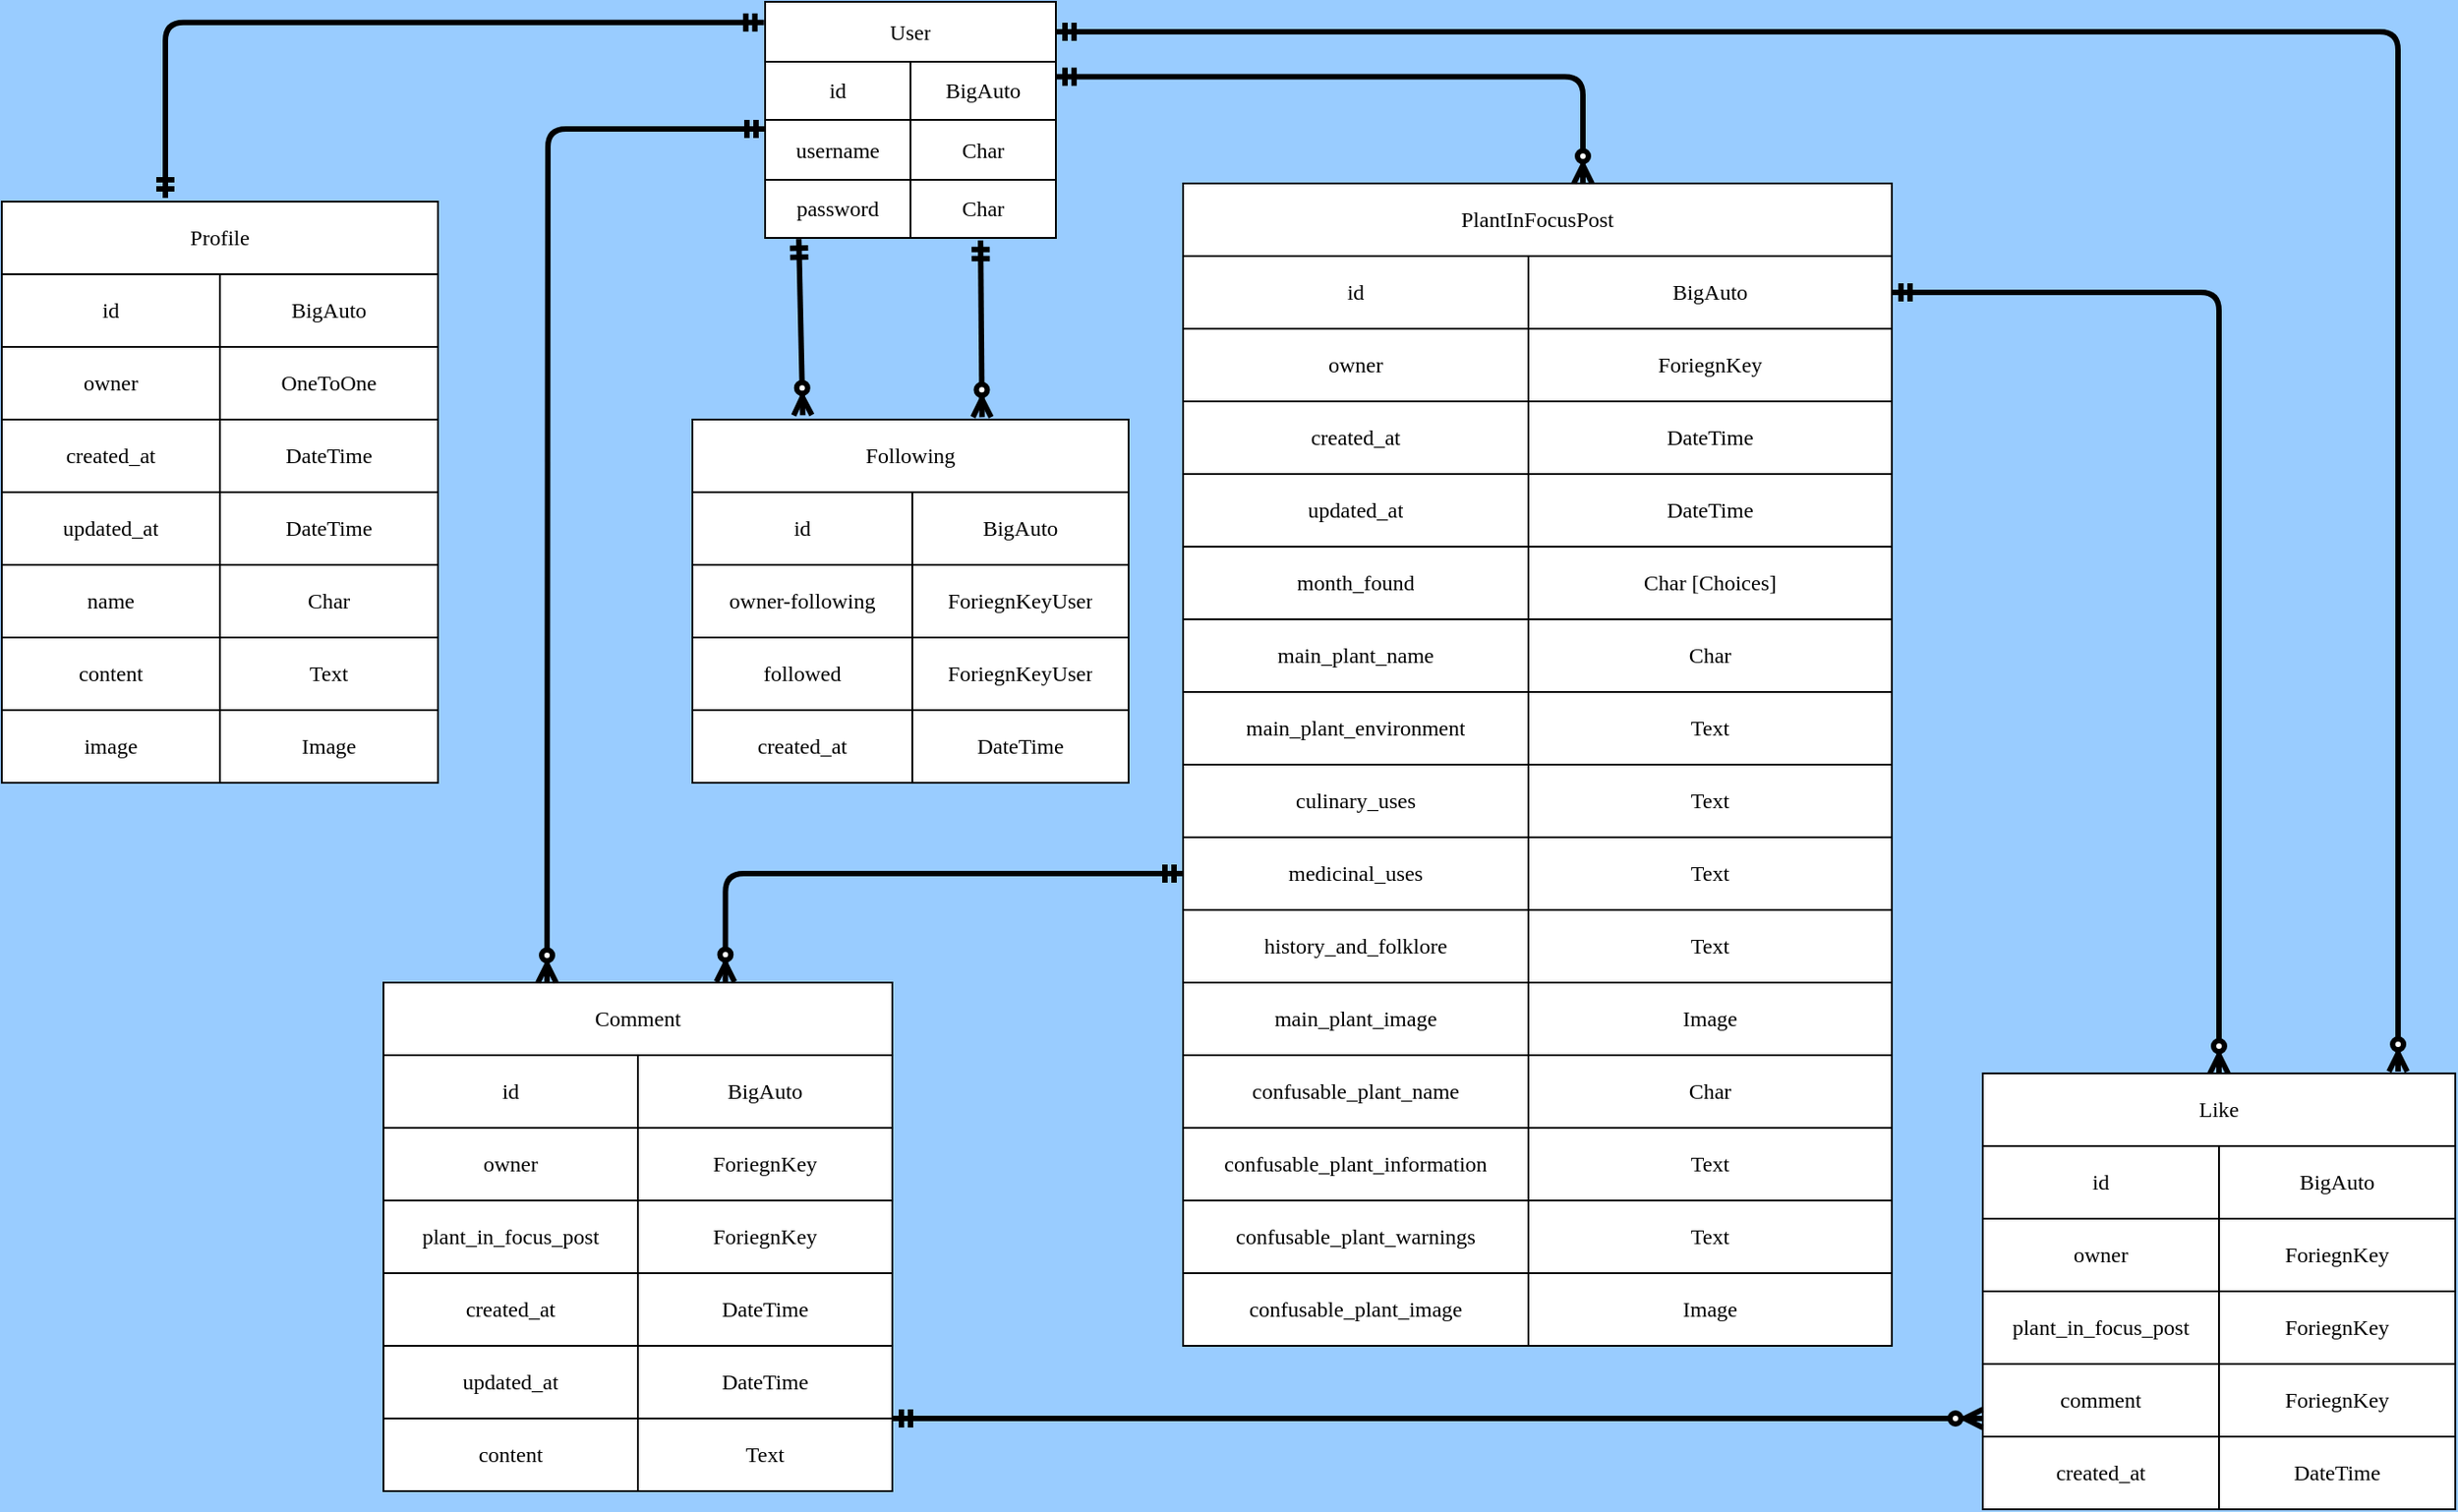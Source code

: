 <mxfile>
    <diagram id="x6dzudPnZcYSqZGUbYbD" name="Page-1">
        <mxGraphModel dx="1389" dy="800" grid="1" gridSize="10" guides="1" tooltips="0" connect="1" arrows="1" fold="1" page="0" pageScale="1" pageWidth="2336" pageHeight="1654" background="#99CCFF" math="0" shadow="0">
            <root>
                <mxCell id="0"/>
                <mxCell id="1" parent="0"/>
                <mxCell id="5" value="" style="shape=table;startSize=0;container=1;collapsible=0;childLayout=tableLayout;align=center;fontColor=#000000;fontSize=12;rounded=0;movable=0;resizable=0;rotatable=0;deletable=0;editable=0;connectable=0;locked=0;verticalAlign=middle;labelBackgroundColor=#FFFFFF;fontFamily=Verdana;" parent="1" vertex="1">
                    <mxGeometry x="560" y="40" width="160" height="130" as="geometry"/>
                </mxCell>
                <mxCell id="6" value="" style="shape=tableRow;horizontal=0;startSize=0;swimlaneHead=0;swimlaneBody=0;top=0;left=0;bottom=0;right=0;collapsible=0;dropTarget=0;fillColor=none;points=[[0,0.5],[1,0.5]];portConstraint=eastwest;fontColor=#000000;fontSize=12;align=center;rounded=0;movable=0;resizable=0;rotatable=0;deletable=0;editable=0;connectable=0;locked=0;verticalAlign=middle;labelBackgroundColor=#FFFFFF;fontFamily=Verdana;" parent="5" vertex="1">
                    <mxGeometry width="160" height="33" as="geometry"/>
                </mxCell>
                <mxCell id="7" value="&lt;font style=&quot;font-size: 12px;&quot;&gt;User&lt;/font&gt;" style="shape=partialRectangle;html=1;whiteSpace=wrap;connectable=0;overflow=hidden;fillColor=none;top=0;left=0;bottom=0;right=0;pointerEvents=1;rowspan=1;colspan=2;align=center;fontColor=#000000;fontSize=12;rounded=0;movable=0;resizable=0;rotatable=0;deletable=0;editable=0;locked=0;verticalAlign=middle;labelBackgroundColor=#FFFFFF;fontFamily=Verdana;" parent="6" vertex="1">
                    <mxGeometry width="160" height="33" as="geometry">
                        <mxRectangle width="80" height="33" as="alternateBounds"/>
                    </mxGeometry>
                </mxCell>
                <mxCell id="8" value="" style="shape=partialRectangle;html=1;whiteSpace=wrap;connectable=0;overflow=hidden;fillColor=none;top=0;left=0;bottom=0;right=0;pointerEvents=1;align=left;fontColor=#FFFFFF;rounded=0;" parent="6" vertex="1" visible="0">
                    <mxGeometry x="80" width="80" height="33" as="geometry">
                        <mxRectangle width="80" height="33" as="alternateBounds"/>
                    </mxGeometry>
                </mxCell>
                <mxCell id="9" value="" style="shape=tableRow;horizontal=0;startSize=0;swimlaneHead=0;swimlaneBody=0;top=0;left=0;bottom=0;right=0;collapsible=0;dropTarget=0;fillColor=none;points=[[0,0.5],[1,0.5]];portConstraint=eastwest;fontColor=#000000;fontSize=12;align=center;rounded=0;movable=0;resizable=0;rotatable=0;deletable=0;editable=0;connectable=0;locked=0;verticalAlign=middle;labelBackgroundColor=#FFFFFF;fontFamily=Verdana;" parent="5" vertex="1">
                    <mxGeometry y="33" width="160" height="32" as="geometry"/>
                </mxCell>
                <mxCell id="10" value="id" style="shape=partialRectangle;html=1;whiteSpace=wrap;connectable=0;overflow=hidden;fillColor=none;top=0;left=0;bottom=0;right=0;pointerEvents=1;align=center;fontColor=#000000;fontSize=12;rounded=0;movable=0;resizable=0;rotatable=0;deletable=0;editable=0;locked=0;verticalAlign=middle;labelBackgroundColor=#FFFFFF;fontFamily=Verdana;" parent="9" vertex="1">
                    <mxGeometry width="80" height="32" as="geometry">
                        <mxRectangle width="80" height="32" as="alternateBounds"/>
                    </mxGeometry>
                </mxCell>
                <mxCell id="11" value="BigAuto" style="shape=partialRectangle;html=1;whiteSpace=wrap;connectable=0;overflow=hidden;fillColor=none;top=0;left=0;bottom=0;right=0;pointerEvents=1;align=center;fontColor=#000000;fontSize=12;rounded=0;movable=0;resizable=0;rotatable=0;deletable=0;editable=0;locked=0;verticalAlign=middle;labelBackgroundColor=#FFFFFF;fontFamily=Verdana;" parent="9" vertex="1">
                    <mxGeometry x="80" width="80" height="32" as="geometry">
                        <mxRectangle width="80" height="32" as="alternateBounds"/>
                    </mxGeometry>
                </mxCell>
                <mxCell id="12" value="" style="shape=tableRow;horizontal=0;startSize=0;swimlaneHead=0;swimlaneBody=0;top=0;left=0;bottom=0;right=0;collapsible=0;dropTarget=0;fillColor=none;points=[[0,0.5],[1,0.5]];portConstraint=eastwest;fontColor=#000000;fontSize=12;align=center;rounded=0;movable=0;resizable=0;rotatable=0;deletable=0;editable=0;connectable=0;locked=0;verticalAlign=middle;labelBackgroundColor=#FFFFFF;fontFamily=Verdana;" parent="5" vertex="1">
                    <mxGeometry y="65" width="160" height="33" as="geometry"/>
                </mxCell>
                <mxCell id="13" value="username" style="shape=partialRectangle;html=1;whiteSpace=wrap;connectable=0;overflow=hidden;fillColor=none;top=0;left=0;bottom=0;right=0;pointerEvents=1;align=center;fontColor=#000000;fontSize=12;rounded=0;movable=0;resizable=0;rotatable=0;deletable=0;editable=0;locked=0;verticalAlign=middle;labelBackgroundColor=#FFFFFF;fontFamily=Verdana;" parent="12" vertex="1">
                    <mxGeometry width="80" height="33" as="geometry">
                        <mxRectangle width="80" height="33" as="alternateBounds"/>
                    </mxGeometry>
                </mxCell>
                <mxCell id="14" value="Char" style="shape=partialRectangle;html=1;whiteSpace=wrap;connectable=0;overflow=hidden;fillColor=none;top=0;left=0;bottom=0;right=0;pointerEvents=1;align=center;fontColor=#000000;fontSize=12;rounded=0;movable=0;resizable=0;rotatable=0;deletable=0;editable=0;locked=0;verticalAlign=middle;labelBackgroundColor=#FFFFFF;fontFamily=Verdana;" parent="12" vertex="1">
                    <mxGeometry x="80" width="80" height="33" as="geometry">
                        <mxRectangle width="80" height="33" as="alternateBounds"/>
                    </mxGeometry>
                </mxCell>
                <mxCell id="15" value="" style="shape=tableRow;horizontal=0;startSize=0;swimlaneHead=0;swimlaneBody=0;top=0;left=0;bottom=0;right=0;collapsible=0;dropTarget=0;fillColor=none;points=[[0,0.5],[1,0.5]];portConstraint=eastwest;fontColor=#000000;fontSize=12;align=center;rounded=0;movable=0;resizable=0;rotatable=0;deletable=0;editable=0;connectable=0;locked=0;verticalAlign=middle;labelBackgroundColor=#FFFFFF;fontFamily=Verdana;" parent="5" vertex="1">
                    <mxGeometry y="98" width="160" height="32" as="geometry"/>
                </mxCell>
                <mxCell id="16" value="password&lt;br style=&quot;font-size: 12px;&quot;&gt;" style="shape=partialRectangle;html=1;whiteSpace=wrap;connectable=0;overflow=hidden;fillColor=none;top=0;left=0;bottom=0;right=0;pointerEvents=1;align=center;fontColor=#000000;fontSize=12;rounded=0;movable=0;resizable=0;rotatable=0;deletable=0;editable=0;locked=0;verticalAlign=middle;labelBackgroundColor=#FFFFFF;fontFamily=Verdana;" parent="15" vertex="1">
                    <mxGeometry width="80" height="32" as="geometry">
                        <mxRectangle width="80" height="32" as="alternateBounds"/>
                    </mxGeometry>
                </mxCell>
                <mxCell id="17" value="Char" style="shape=partialRectangle;html=1;whiteSpace=wrap;connectable=0;overflow=hidden;fillColor=none;top=0;left=0;bottom=0;right=0;pointerEvents=1;align=center;fontColor=#000000;fontSize=12;rounded=0;movable=0;resizable=0;rotatable=0;deletable=0;editable=0;locked=0;verticalAlign=middle;labelBackgroundColor=#FFFFFF;fontFamily=Verdana;" parent="15" vertex="1">
                    <mxGeometry x="80" width="80" height="32" as="geometry">
                        <mxRectangle width="80" height="32" as="alternateBounds"/>
                    </mxGeometry>
                </mxCell>
                <mxCell id="18" value="" style="shape=table;startSize=0;container=1;collapsible=0;childLayout=tableLayout;fontColor=#000000;fontSize=12;labelBackgroundColor=#FFFFFF;align=center;fontFamily=Verdana;rounded=0;movable=0;resizable=0;rotatable=0;deletable=0;editable=0;connectable=0;locked=0;verticalAlign=middle;" parent="1" vertex="1">
                    <mxGeometry x="520" y="270" width="240" height="200" as="geometry"/>
                </mxCell>
                <mxCell id="19" value="" style="shape=tableRow;horizontal=0;startSize=0;swimlaneHead=0;swimlaneBody=0;top=0;left=0;bottom=0;right=0;collapsible=0;dropTarget=0;fillColor=none;points=[[0,0.5],[1,0.5]];portConstraint=eastwest;fontColor=#000000;fontSize=12;align=center;fontFamily=Verdana;rounded=0;movable=0;resizable=0;rotatable=0;deletable=0;editable=0;connectable=0;locked=0;verticalAlign=middle;labelBackgroundColor=#FFFFFF;" parent="18" vertex="1">
                    <mxGeometry width="240" height="40" as="geometry"/>
                </mxCell>
                <mxCell id="20" value="Following" style="shape=partialRectangle;whiteSpace=wrap;connectable=0;overflow=hidden;fillColor=none;top=0;left=0;bottom=0;right=0;pointerEvents=1;fontColor=#000000;rowspan=1;colspan=2;fontSize=12;align=center;fontFamily=Verdana;rounded=0;movable=0;resizable=0;rotatable=0;deletable=0;editable=0;locked=0;verticalAlign=middle;labelBackgroundColor=#FFFFFF;" parent="19" vertex="1">
                    <mxGeometry width="240" height="40" as="geometry">
                        <mxRectangle width="121" height="40" as="alternateBounds"/>
                    </mxGeometry>
                </mxCell>
                <mxCell id="21" value="" style="shape=partialRectangle;html=1;whiteSpace=wrap;connectable=0;overflow=hidden;fillColor=none;top=0;left=0;bottom=0;right=0;pointerEvents=1;fontColor=#CC0000;rounded=0;" parent="19" vertex="1" visible="0">
                    <mxGeometry x="121" width="119" height="40" as="geometry">
                        <mxRectangle width="119" height="40" as="alternateBounds"/>
                    </mxGeometry>
                </mxCell>
                <mxCell id="22" value="" style="shape=tableRow;horizontal=0;startSize=0;swimlaneHead=0;swimlaneBody=0;top=0;left=0;bottom=0;right=0;collapsible=0;dropTarget=0;fillColor=none;points=[[0,0.5],[1,0.5]];portConstraint=eastwest;fontColor=#000000;fontSize=12;align=center;fontFamily=Verdana;rounded=0;movable=0;resizable=0;rotatable=0;deletable=0;editable=0;connectable=0;locked=0;verticalAlign=middle;labelBackgroundColor=#FFFFFF;" parent="18" vertex="1">
                    <mxGeometry y="40" width="240" height="40" as="geometry"/>
                </mxCell>
                <mxCell id="23" value="id" style="shape=partialRectangle;whiteSpace=wrap;connectable=0;overflow=hidden;fillColor=none;top=0;left=0;bottom=0;right=0;pointerEvents=1;fontColor=#000000;fontSize=12;align=center;fontFamily=Verdana;rounded=0;movable=0;resizable=0;rotatable=0;deletable=0;editable=0;locked=0;verticalAlign=middle;labelBackgroundColor=#FFFFFF;" parent="22" vertex="1">
                    <mxGeometry width="121" height="40" as="geometry">
                        <mxRectangle width="121" height="40" as="alternateBounds"/>
                    </mxGeometry>
                </mxCell>
                <mxCell id="24" value="BigAuto" style="shape=partialRectangle;whiteSpace=wrap;connectable=0;overflow=hidden;fillColor=none;top=0;left=0;bottom=0;right=0;pointerEvents=1;fontColor=#000000;fontSize=12;align=center;fontFamily=Verdana;rounded=0;movable=0;resizable=0;rotatable=0;deletable=0;editable=0;locked=0;verticalAlign=middle;labelBackgroundColor=#FFFFFF;" parent="22" vertex="1">
                    <mxGeometry x="121" width="119" height="40" as="geometry">
                        <mxRectangle width="119" height="40" as="alternateBounds"/>
                    </mxGeometry>
                </mxCell>
                <mxCell id="25" value="" style="shape=tableRow;horizontal=0;startSize=0;swimlaneHead=0;swimlaneBody=0;top=0;left=0;bottom=0;right=0;collapsible=0;dropTarget=0;fillColor=none;points=[[0,0.5],[1,0.5]];portConstraint=eastwest;fontColor=#000000;fontSize=12;align=center;fontFamily=Verdana;rounded=0;movable=0;resizable=0;rotatable=0;deletable=0;editable=0;connectable=0;locked=0;verticalAlign=middle;labelBackgroundColor=#FFFFFF;" parent="18" vertex="1">
                    <mxGeometry y="80" width="240" height="40" as="geometry"/>
                </mxCell>
                <mxCell id="26" value="owner-following" style="shape=partialRectangle;whiteSpace=wrap;connectable=0;overflow=hidden;fillColor=none;top=0;left=0;bottom=0;right=0;pointerEvents=1;fontColor=#000000;fontSize=12;align=center;fontFamily=Verdana;rounded=0;movable=0;resizable=0;rotatable=0;deletable=0;editable=0;locked=0;verticalAlign=middle;labelBackgroundColor=#FFFFFF;" parent="25" vertex="1">
                    <mxGeometry width="121" height="40" as="geometry">
                        <mxRectangle width="121" height="40" as="alternateBounds"/>
                    </mxGeometry>
                </mxCell>
                <mxCell id="27" value="ForiegnKeyUser" style="shape=partialRectangle;whiteSpace=wrap;connectable=0;overflow=hidden;fillColor=none;top=0;left=0;bottom=0;right=0;pointerEvents=1;fontColor=#000000;fontSize=12;align=center;fontFamily=Verdana;rounded=0;movable=0;resizable=0;rotatable=0;deletable=0;editable=0;locked=0;verticalAlign=middle;labelBackgroundColor=#FFFFFF;" parent="25" vertex="1">
                    <mxGeometry x="121" width="119" height="40" as="geometry">
                        <mxRectangle width="119" height="40" as="alternateBounds"/>
                    </mxGeometry>
                </mxCell>
                <mxCell id="28" value="" style="shape=tableRow;horizontal=0;startSize=0;swimlaneHead=0;swimlaneBody=0;top=0;left=0;bottom=0;right=0;collapsible=0;dropTarget=0;fillColor=none;points=[[0,0.5],[1,0.5]];portConstraint=eastwest;fontColor=#000000;fontSize=12;align=center;fontFamily=Verdana;rounded=0;movable=0;resizable=0;rotatable=0;deletable=0;editable=0;connectable=0;locked=0;verticalAlign=middle;labelBackgroundColor=#FFFFFF;" parent="18" vertex="1">
                    <mxGeometry y="120" width="240" height="40" as="geometry"/>
                </mxCell>
                <mxCell id="29" value="followed" style="shape=partialRectangle;whiteSpace=wrap;connectable=0;overflow=hidden;fillColor=none;top=0;left=0;bottom=0;right=0;pointerEvents=1;fontColor=#000000;fontSize=12;align=center;fontFamily=Verdana;rounded=0;movable=0;resizable=0;rotatable=0;deletable=0;editable=0;locked=0;verticalAlign=middle;labelBackgroundColor=#FFFFFF;" parent="28" vertex="1">
                    <mxGeometry width="121" height="40" as="geometry">
                        <mxRectangle width="121" height="40" as="alternateBounds"/>
                    </mxGeometry>
                </mxCell>
                <mxCell id="30" value="ForiegnKeyUser" style="shape=partialRectangle;whiteSpace=wrap;connectable=0;overflow=hidden;fillColor=none;top=0;left=0;bottom=0;right=0;pointerEvents=1;fontColor=#000000;fontSize=12;align=center;fontFamily=Verdana;rounded=0;movable=0;resizable=0;rotatable=0;deletable=0;editable=0;locked=0;verticalAlign=middle;labelBackgroundColor=#FFFFFF;" parent="28" vertex="1">
                    <mxGeometry x="121" width="119" height="40" as="geometry">
                        <mxRectangle width="119" height="40" as="alternateBounds"/>
                    </mxGeometry>
                </mxCell>
                <mxCell id="31" value="" style="shape=tableRow;horizontal=0;startSize=0;swimlaneHead=0;swimlaneBody=0;top=0;left=0;bottom=0;right=0;collapsible=0;dropTarget=0;fillColor=none;points=[[0,0.5],[1,0.5]];portConstraint=eastwest;fontColor=#000000;fontSize=12;align=center;fontFamily=Verdana;rounded=0;movable=0;resizable=0;rotatable=0;deletable=0;editable=0;connectable=0;locked=0;verticalAlign=middle;labelBackgroundColor=#FFFFFF;" parent="18" vertex="1">
                    <mxGeometry y="160" width="240" height="40" as="geometry"/>
                </mxCell>
                <mxCell id="32" value="created_at" style="shape=partialRectangle;whiteSpace=wrap;connectable=0;overflow=hidden;fillColor=none;top=0;left=0;bottom=0;right=0;pointerEvents=1;fontColor=#000000;fontSize=12;align=center;fontFamily=Verdana;rounded=0;movable=0;resizable=0;rotatable=0;deletable=0;editable=0;locked=0;verticalAlign=middle;labelBackgroundColor=#FFFFFF;" parent="31" vertex="1">
                    <mxGeometry width="121" height="40" as="geometry">
                        <mxRectangle width="121" height="40" as="alternateBounds"/>
                    </mxGeometry>
                </mxCell>
                <mxCell id="33" value="DateTime" style="shape=partialRectangle;whiteSpace=wrap;connectable=0;overflow=hidden;fillColor=none;top=0;left=0;bottom=0;right=0;pointerEvents=1;fontColor=#000000;fontSize=12;align=center;fontFamily=Verdana;rounded=0;movable=0;resizable=0;rotatable=0;deletable=0;editable=0;locked=0;verticalAlign=middle;labelBackgroundColor=#FFFFFF;" parent="31" vertex="1">
                    <mxGeometry x="121" width="119" height="40" as="geometry">
                        <mxRectangle width="119" height="40" as="alternateBounds"/>
                    </mxGeometry>
                </mxCell>
                <mxCell id="43" value="" style="shape=table;startSize=0;container=1;collapsible=0;childLayout=tableLayout;labelBackgroundColor=#FFFFFF;fontSize=12;fontColor=#000000;align=center;rounded=0;movable=0;resizable=0;rotatable=0;deletable=0;editable=0;connectable=0;locked=0;verticalAlign=middle;fontFamily=Verdana;" parent="1" vertex="1">
                    <mxGeometry x="790" y="140" width="390" height="640" as="geometry"/>
                </mxCell>
                <mxCell id="44" value="" style="shape=tableRow;horizontal=0;startSize=0;swimlaneHead=0;swimlaneBody=0;top=0;left=0;bottom=0;right=0;collapsible=0;dropTarget=0;fillColor=none;points=[[0,0.5],[1,0.5]];portConstraint=eastwest;labelBackgroundColor=#FFFFFF;fontSize=12;fontColor=#000000;align=center;rounded=0;movable=0;resizable=0;rotatable=0;deletable=0;editable=0;connectable=0;locked=0;verticalAlign=middle;fontFamily=Verdana;" parent="43" vertex="1">
                    <mxGeometry width="390" height="40" as="geometry"/>
                </mxCell>
                <mxCell id="45" value="&lt;font style=&quot;font-size: 12px;&quot;&gt;PlantInFocusPost&lt;/font&gt;" style="shape=partialRectangle;html=1;whiteSpace=wrap;connectable=0;overflow=hidden;fillColor=none;top=0;left=0;bottom=0;right=0;pointerEvents=1;labelBackgroundColor=#FFFFFF;fontSize=12;fontColor=#000000;rowspan=1;colspan=2;align=center;rounded=0;movable=0;resizable=0;rotatable=0;deletable=0;editable=0;locked=0;verticalAlign=middle;fontFamily=Verdana;" parent="44" vertex="1">
                    <mxGeometry width="390" height="40" as="geometry">
                        <mxRectangle width="190" height="40" as="alternateBounds"/>
                    </mxGeometry>
                </mxCell>
                <mxCell id="46" value="" style="shape=partialRectangle;html=1;whiteSpace=wrap;connectable=0;overflow=hidden;fillColor=none;top=0;left=0;bottom=0;right=0;pointerEvents=1;labelBackgroundColor=none;fontSize=12;fontColor=#FFFFFF;rounded=0;" parent="44" vertex="1" visible="0">
                    <mxGeometry x="190" width="200" height="40" as="geometry">
                        <mxRectangle width="200" height="40" as="alternateBounds"/>
                    </mxGeometry>
                </mxCell>
                <mxCell id="47" value="" style="shape=tableRow;horizontal=0;startSize=0;swimlaneHead=0;swimlaneBody=0;top=0;left=0;bottom=0;right=0;collapsible=0;dropTarget=0;fillColor=none;points=[[0,0.5],[1,0.5]];portConstraint=eastwest;labelBackgroundColor=#FFFFFF;fontSize=12;fontColor=#000000;align=center;fontFamily=Verdana;rounded=0;movable=0;resizable=0;rotatable=0;deletable=0;editable=0;connectable=0;locked=0;verticalAlign=middle;" parent="43" vertex="1">
                    <mxGeometry y="40" width="390" height="40" as="geometry"/>
                </mxCell>
                <mxCell id="48" value="id" style="shape=partialRectangle;whiteSpace=wrap;connectable=0;overflow=hidden;fillColor=none;top=0;left=0;bottom=0;right=0;pointerEvents=1;labelBackgroundColor=#FFFFFF;fontSize=12;fontColor=#000000;align=center;fontFamily=Verdana;rounded=0;movable=0;resizable=0;rotatable=0;deletable=0;editable=0;locked=0;verticalAlign=middle;" parent="47" vertex="1">
                    <mxGeometry width="190" height="40" as="geometry">
                        <mxRectangle width="190" height="40" as="alternateBounds"/>
                    </mxGeometry>
                </mxCell>
                <mxCell id="49" value="BigAuto" style="shape=partialRectangle;whiteSpace=wrap;connectable=0;overflow=hidden;fillColor=none;top=0;left=0;bottom=0;right=0;pointerEvents=1;labelBackgroundColor=#FFFFFF;fontSize=12;fontColor=#000000;align=center;fontFamily=Verdana;rounded=0;movable=0;resizable=0;rotatable=0;deletable=0;editable=0;locked=0;verticalAlign=middle;" parent="47" vertex="1">
                    <mxGeometry x="190" width="200" height="40" as="geometry">
                        <mxRectangle width="200" height="40" as="alternateBounds"/>
                    </mxGeometry>
                </mxCell>
                <mxCell id="50" value="" style="shape=tableRow;horizontal=0;startSize=0;swimlaneHead=0;swimlaneBody=0;top=0;left=0;bottom=0;right=0;collapsible=0;dropTarget=0;fillColor=none;points=[[0,0.5],[1,0.5]];portConstraint=eastwest;labelBackgroundColor=#FFFFFF;fontSize=12;fontColor=#000000;align=center;fontFamily=Verdana;rounded=0;movable=0;resizable=0;rotatable=0;deletable=0;editable=0;connectable=0;locked=0;verticalAlign=middle;" parent="43" vertex="1">
                    <mxGeometry y="80" width="390" height="40" as="geometry"/>
                </mxCell>
                <mxCell id="51" value="owner" style="shape=partialRectangle;whiteSpace=wrap;connectable=0;overflow=hidden;fillColor=none;top=0;left=0;bottom=0;right=0;pointerEvents=1;labelBackgroundColor=#FFFFFF;fontSize=12;fontColor=#000000;align=center;fontFamily=Verdana;rounded=0;movable=0;resizable=0;rotatable=0;deletable=0;editable=0;locked=0;verticalAlign=middle;" parent="50" vertex="1">
                    <mxGeometry width="190" height="40" as="geometry">
                        <mxRectangle width="190" height="40" as="alternateBounds"/>
                    </mxGeometry>
                </mxCell>
                <mxCell id="52" value="ForiegnKey" style="shape=partialRectangle;whiteSpace=wrap;connectable=0;overflow=hidden;fillColor=none;top=0;left=0;bottom=0;right=0;pointerEvents=1;labelBackgroundColor=#FFFFFF;fontSize=12;fontColor=#000000;align=center;fontFamily=Verdana;rounded=0;movable=0;resizable=0;rotatable=0;deletable=0;editable=0;locked=0;verticalAlign=middle;" parent="50" vertex="1">
                    <mxGeometry x="190" width="200" height="40" as="geometry">
                        <mxRectangle width="200" height="40" as="alternateBounds"/>
                    </mxGeometry>
                </mxCell>
                <mxCell id="53" value="" style="shape=tableRow;horizontal=0;startSize=0;swimlaneHead=0;swimlaneBody=0;top=0;left=0;bottom=0;right=0;collapsible=0;dropTarget=0;fillColor=none;points=[[0,0.5],[1,0.5]];portConstraint=eastwest;labelBackgroundColor=#FFFFFF;fontSize=12;fontColor=#000000;align=center;fontFamily=Verdana;rounded=0;movable=0;resizable=0;rotatable=0;deletable=0;editable=0;connectable=0;locked=0;verticalAlign=middle;" parent="43" vertex="1">
                    <mxGeometry y="120" width="390" height="40" as="geometry"/>
                </mxCell>
                <mxCell id="54" value="created_at" style="shape=partialRectangle;whiteSpace=wrap;connectable=0;overflow=hidden;fillColor=none;top=0;left=0;bottom=0;right=0;pointerEvents=1;labelBackgroundColor=#FFFFFF;fontSize=12;fontColor=#000000;align=center;fontFamily=Verdana;rounded=0;movable=0;resizable=0;rotatable=0;deletable=0;editable=0;locked=0;verticalAlign=middle;" parent="53" vertex="1">
                    <mxGeometry width="190" height="40" as="geometry">
                        <mxRectangle width="190" height="40" as="alternateBounds"/>
                    </mxGeometry>
                </mxCell>
                <mxCell id="55" value="DateTime" style="shape=partialRectangle;whiteSpace=wrap;connectable=0;overflow=hidden;fillColor=none;top=0;left=0;bottom=0;right=0;pointerEvents=1;labelBackgroundColor=#FFFFFF;fontSize=12;fontColor=#000000;align=center;fontFamily=Verdana;rounded=0;movable=0;resizable=0;rotatable=0;deletable=0;editable=0;locked=0;verticalAlign=middle;" parent="53" vertex="1">
                    <mxGeometry x="190" width="200" height="40" as="geometry">
                        <mxRectangle width="200" height="40" as="alternateBounds"/>
                    </mxGeometry>
                </mxCell>
                <mxCell id="56" value="" style="shape=tableRow;horizontal=0;startSize=0;swimlaneHead=0;swimlaneBody=0;top=0;left=0;bottom=0;right=0;collapsible=0;dropTarget=0;fillColor=none;points=[[0,0.5],[1,0.5]];portConstraint=eastwest;labelBackgroundColor=#FFFFFF;fontSize=12;fontColor=#000000;align=center;fontFamily=Verdana;rounded=0;movable=0;resizable=0;rotatable=0;deletable=0;editable=0;connectable=0;locked=0;verticalAlign=middle;" parent="43" vertex="1">
                    <mxGeometry y="160" width="390" height="40" as="geometry"/>
                </mxCell>
                <mxCell id="57" value="updated_at" style="shape=partialRectangle;whiteSpace=wrap;connectable=0;overflow=hidden;fillColor=none;top=0;left=0;bottom=0;right=0;pointerEvents=1;labelBackgroundColor=#FFFFFF;fontSize=12;fontColor=#000000;align=center;fontFamily=Verdana;rounded=0;movable=0;resizable=0;rotatable=0;deletable=0;editable=0;locked=0;verticalAlign=middle;" parent="56" vertex="1">
                    <mxGeometry width="190" height="40" as="geometry">
                        <mxRectangle width="190" height="40" as="alternateBounds"/>
                    </mxGeometry>
                </mxCell>
                <mxCell id="58" value="DateTime" style="shape=partialRectangle;whiteSpace=wrap;connectable=0;overflow=hidden;fillColor=none;top=0;left=0;bottom=0;right=0;pointerEvents=1;labelBackgroundColor=#FFFFFF;fontSize=12;fontColor=#000000;align=center;fontFamily=Verdana;rounded=0;movable=0;resizable=0;rotatable=0;deletable=0;editable=0;locked=0;verticalAlign=middle;" parent="56" vertex="1">
                    <mxGeometry x="190" width="200" height="40" as="geometry">
                        <mxRectangle width="200" height="40" as="alternateBounds"/>
                    </mxGeometry>
                </mxCell>
                <mxCell id="164" style="shape=tableRow;horizontal=0;startSize=0;swimlaneHead=0;swimlaneBody=0;top=0;left=0;bottom=0;right=0;collapsible=0;dropTarget=0;fillColor=none;points=[[0,0.5],[1,0.5]];portConstraint=eastwest;labelBackgroundColor=#FFFFFF;fontSize=12;fontColor=#000000;align=center;fontFamily=Verdana;rounded=0;movable=0;resizable=0;rotatable=0;deletable=0;editable=0;connectable=0;locked=0;verticalAlign=middle;" parent="43" vertex="1">
                    <mxGeometry y="200" width="390" height="40" as="geometry"/>
                </mxCell>
                <mxCell id="165" value="month_found" style="shape=partialRectangle;whiteSpace=wrap;connectable=0;overflow=hidden;fillColor=none;top=0;left=0;bottom=0;right=0;pointerEvents=1;labelBackgroundColor=#FFFFFF;fontSize=12;fontColor=#000000;align=center;fontFamily=Verdana;rounded=0;movable=0;resizable=0;rotatable=0;deletable=0;editable=0;locked=0;verticalAlign=middle;" parent="164" vertex="1">
                    <mxGeometry width="190" height="40" as="geometry">
                        <mxRectangle width="190" height="40" as="alternateBounds"/>
                    </mxGeometry>
                </mxCell>
                <mxCell id="166" value="Char [Choices]" style="shape=partialRectangle;whiteSpace=wrap;connectable=0;overflow=hidden;fillColor=none;top=0;left=0;bottom=0;right=0;pointerEvents=1;labelBackgroundColor=#FFFFFF;fontSize=12;fontColor=#000000;align=center;fontFamily=Verdana;rounded=0;movable=0;resizable=0;rotatable=0;deletable=0;editable=0;locked=0;verticalAlign=middle;" parent="164" vertex="1">
                    <mxGeometry x="190" width="200" height="40" as="geometry">
                        <mxRectangle width="200" height="40" as="alternateBounds"/>
                    </mxGeometry>
                </mxCell>
                <mxCell id="59" value="" style="shape=tableRow;horizontal=0;startSize=0;swimlaneHead=0;swimlaneBody=0;top=0;left=0;bottom=0;right=0;collapsible=0;dropTarget=0;fillColor=none;points=[[0,0.5],[1,0.5]];portConstraint=eastwest;labelBackgroundColor=#FFFFFF;fontSize=12;fontColor=#000000;align=center;fontFamily=Verdana;rounded=0;movable=0;resizable=0;rotatable=0;deletable=0;editable=0;connectable=0;locked=0;verticalAlign=middle;" parent="43" vertex="1">
                    <mxGeometry y="240" width="390" height="40" as="geometry"/>
                </mxCell>
                <mxCell id="60" value="main_plant_name" style="shape=partialRectangle;whiteSpace=wrap;connectable=0;overflow=hidden;fillColor=none;top=0;left=0;bottom=0;right=0;pointerEvents=1;labelBackgroundColor=#FFFFFF;fontSize=12;fontColor=#000000;align=center;fontFamily=Verdana;rounded=0;movable=0;resizable=0;rotatable=0;deletable=0;editable=0;locked=0;verticalAlign=middle;" parent="59" vertex="1">
                    <mxGeometry width="190" height="40" as="geometry">
                        <mxRectangle width="190" height="40" as="alternateBounds"/>
                    </mxGeometry>
                </mxCell>
                <mxCell id="61" value="Char" style="shape=partialRectangle;whiteSpace=wrap;connectable=0;overflow=hidden;fillColor=none;top=0;left=0;bottom=0;right=0;pointerEvents=1;labelBackgroundColor=#FFFFFF;fontSize=12;fontColor=#000000;align=center;fontFamily=Verdana;rounded=0;movable=0;resizable=0;rotatable=0;deletable=0;editable=0;locked=0;verticalAlign=middle;" parent="59" vertex="1">
                    <mxGeometry x="190" width="200" height="40" as="geometry">
                        <mxRectangle width="200" height="40" as="alternateBounds"/>
                    </mxGeometry>
                </mxCell>
                <mxCell id="62" value="" style="shape=tableRow;horizontal=0;startSize=0;swimlaneHead=0;swimlaneBody=0;top=0;left=0;bottom=0;right=0;collapsible=0;dropTarget=0;fillColor=none;points=[[0,0.5],[1,0.5]];portConstraint=eastwest;labelBackgroundColor=#FFFFFF;fontSize=12;fontColor=#000000;align=center;fontFamily=Verdana;rounded=0;movable=0;resizable=0;rotatable=0;deletable=0;editable=0;connectable=0;locked=0;verticalAlign=middle;" parent="43" vertex="1">
                    <mxGeometry y="280" width="390" height="40" as="geometry"/>
                </mxCell>
                <mxCell id="63" value="main_plant_environment" style="shape=partialRectangle;whiteSpace=wrap;connectable=0;overflow=hidden;fillColor=none;top=0;left=0;bottom=0;right=0;pointerEvents=1;labelBackgroundColor=#FFFFFF;fontSize=12;fontColor=#000000;align=center;fontFamily=Verdana;rounded=0;movable=0;resizable=0;rotatable=0;deletable=0;editable=0;locked=0;verticalAlign=middle;" parent="62" vertex="1">
                    <mxGeometry width="190" height="40" as="geometry">
                        <mxRectangle width="190" height="40" as="alternateBounds"/>
                    </mxGeometry>
                </mxCell>
                <mxCell id="64" value="Text" style="shape=partialRectangle;whiteSpace=wrap;connectable=0;overflow=hidden;fillColor=none;top=0;left=0;bottom=0;right=0;pointerEvents=1;labelBackgroundColor=#FFFFFF;fontSize=12;fontColor=#000000;align=center;fontFamily=Verdana;rounded=0;movable=0;resizable=0;rotatable=0;deletable=0;editable=0;locked=0;verticalAlign=middle;" parent="62" vertex="1">
                    <mxGeometry x="190" width="200" height="40" as="geometry">
                        <mxRectangle width="200" height="40" as="alternateBounds"/>
                    </mxGeometry>
                </mxCell>
                <mxCell id="65" value="" style="shape=tableRow;horizontal=0;startSize=0;swimlaneHead=0;swimlaneBody=0;top=0;left=0;bottom=0;right=0;collapsible=0;dropTarget=0;fillColor=none;points=[[0,0.5],[1,0.5]];portConstraint=eastwest;labelBackgroundColor=#FFFFFF;fontSize=12;fontColor=#000000;align=center;fontFamily=Verdana;rounded=0;movable=0;resizable=0;rotatable=0;deletable=0;editable=0;connectable=0;locked=0;verticalAlign=middle;" parent="43" vertex="1">
                    <mxGeometry y="320" width="390" height="40" as="geometry"/>
                </mxCell>
                <mxCell id="66" value="culinary_uses" style="shape=partialRectangle;whiteSpace=wrap;connectable=0;overflow=hidden;fillColor=none;top=0;left=0;bottom=0;right=0;pointerEvents=1;labelBackgroundColor=#FFFFFF;fontSize=12;fontColor=#000000;align=center;fontFamily=Verdana;rounded=0;movable=0;resizable=0;rotatable=0;deletable=0;editable=0;locked=0;verticalAlign=middle;" parent="65" vertex="1">
                    <mxGeometry width="190" height="40" as="geometry">
                        <mxRectangle width="190" height="40" as="alternateBounds"/>
                    </mxGeometry>
                </mxCell>
                <mxCell id="67" value="Text" style="shape=partialRectangle;whiteSpace=wrap;connectable=0;overflow=hidden;fillColor=none;top=0;left=0;bottom=0;right=0;pointerEvents=1;labelBackgroundColor=#FFFFFF;fontSize=12;fontColor=#000000;align=center;fontFamily=Verdana;rounded=0;movable=0;resizable=0;rotatable=0;deletable=0;editable=0;locked=0;verticalAlign=middle;" parent="65" vertex="1">
                    <mxGeometry x="190" width="200" height="40" as="geometry">
                        <mxRectangle width="200" height="40" as="alternateBounds"/>
                    </mxGeometry>
                </mxCell>
                <mxCell id="143" style="shape=tableRow;horizontal=0;startSize=0;swimlaneHead=0;swimlaneBody=0;top=0;left=0;bottom=0;right=0;collapsible=0;dropTarget=0;fillColor=none;points=[[0,0.5],[1,0.5]];portConstraint=eastwest;labelBackgroundColor=#FFFFFF;fontSize=12;fontColor=#000000;align=center;fontFamily=Verdana;rounded=0;movable=0;resizable=0;rotatable=0;deletable=0;editable=0;connectable=0;locked=0;verticalAlign=middle;" parent="43" vertex="1">
                    <mxGeometry y="360" width="390" height="40" as="geometry"/>
                </mxCell>
                <mxCell id="144" value="medicinal_uses" style="shape=partialRectangle;whiteSpace=wrap;connectable=0;overflow=hidden;fillColor=none;top=0;left=0;bottom=0;right=0;pointerEvents=1;labelBackgroundColor=#FFFFFF;fontSize=12;fontColor=#000000;align=center;fontFamily=Verdana;rounded=0;movable=0;resizable=0;rotatable=0;deletable=0;editable=0;locked=0;verticalAlign=middle;" parent="143" vertex="1">
                    <mxGeometry width="190" height="40" as="geometry">
                        <mxRectangle width="190" height="40" as="alternateBounds"/>
                    </mxGeometry>
                </mxCell>
                <mxCell id="145" value="Text" style="shape=partialRectangle;whiteSpace=wrap;connectable=0;overflow=hidden;fillColor=none;top=0;left=0;bottom=0;right=0;pointerEvents=1;labelBackgroundColor=#FFFFFF;fontSize=12;fontColor=#000000;align=center;fontFamily=Verdana;rounded=0;movable=0;resizable=0;rotatable=0;deletable=0;editable=0;locked=0;verticalAlign=middle;" parent="143" vertex="1">
                    <mxGeometry x="190" width="200" height="40" as="geometry">
                        <mxRectangle width="200" height="40" as="alternateBounds"/>
                    </mxGeometry>
                </mxCell>
                <mxCell id="140" style="shape=tableRow;horizontal=0;startSize=0;swimlaneHead=0;swimlaneBody=0;top=0;left=0;bottom=0;right=0;collapsible=0;dropTarget=0;fillColor=none;points=[[0,0.5],[1,0.5]];portConstraint=eastwest;labelBackgroundColor=#FFFFFF;fontSize=12;fontColor=#000000;align=center;fontFamily=Verdana;rounded=0;movable=0;resizable=0;rotatable=0;deletable=0;editable=0;connectable=0;locked=0;verticalAlign=middle;" parent="43" vertex="1">
                    <mxGeometry y="400" width="390" height="40" as="geometry"/>
                </mxCell>
                <mxCell id="141" value="history_and_folklore" style="shape=partialRectangle;whiteSpace=wrap;connectable=0;overflow=hidden;fillColor=none;top=0;left=0;bottom=0;right=0;pointerEvents=1;labelBackgroundColor=#FFFFFF;fontSize=12;fontColor=#000000;align=center;fontFamily=Verdana;rounded=0;movable=0;resizable=0;rotatable=0;deletable=0;editable=0;locked=0;verticalAlign=middle;" parent="140" vertex="1">
                    <mxGeometry width="190" height="40" as="geometry">
                        <mxRectangle width="190" height="40" as="alternateBounds"/>
                    </mxGeometry>
                </mxCell>
                <mxCell id="142" value="Text" style="shape=partialRectangle;whiteSpace=wrap;connectable=0;overflow=hidden;fillColor=none;top=0;left=0;bottom=0;right=0;pointerEvents=1;labelBackgroundColor=#FFFFFF;fontSize=12;fontColor=#000000;align=center;fontFamily=Verdana;rounded=0;movable=0;resizable=0;rotatable=0;deletable=0;editable=0;locked=0;verticalAlign=middle;" parent="140" vertex="1">
                    <mxGeometry x="190" width="200" height="40" as="geometry">
                        <mxRectangle width="200" height="40" as="alternateBounds"/>
                    </mxGeometry>
                </mxCell>
                <mxCell id="146" style="shape=tableRow;horizontal=0;startSize=0;swimlaneHead=0;swimlaneBody=0;top=0;left=0;bottom=0;right=0;collapsible=0;dropTarget=0;fillColor=none;points=[[0,0.5],[1,0.5]];portConstraint=eastwest;labelBackgroundColor=#FFFFFF;fontSize=12;fontColor=#000000;align=center;fontFamily=Verdana;rounded=0;movable=0;resizable=0;rotatable=0;deletable=0;editable=0;connectable=0;locked=0;verticalAlign=middle;" parent="43" vertex="1">
                    <mxGeometry y="440" width="390" height="40" as="geometry"/>
                </mxCell>
                <mxCell id="147" value="main_plant_image" style="shape=partialRectangle;whiteSpace=wrap;connectable=0;overflow=hidden;fillColor=none;top=0;left=0;bottom=0;right=0;pointerEvents=1;labelBackgroundColor=#FFFFFF;fontSize=12;fontColor=#000000;align=center;fontFamily=Verdana;rounded=0;movable=0;resizable=0;rotatable=0;deletable=0;editable=0;locked=0;verticalAlign=middle;" parent="146" vertex="1">
                    <mxGeometry width="190" height="40" as="geometry">
                        <mxRectangle width="190" height="40" as="alternateBounds"/>
                    </mxGeometry>
                </mxCell>
                <mxCell id="148" value="Image" style="shape=partialRectangle;whiteSpace=wrap;connectable=0;overflow=hidden;fillColor=none;top=0;left=0;bottom=0;right=0;pointerEvents=1;labelBackgroundColor=#FFFFFF;fontSize=12;fontColor=#000000;align=center;fontFamily=Verdana;rounded=0;movable=0;resizable=0;rotatable=0;deletable=0;editable=0;locked=0;verticalAlign=middle;" parent="146" vertex="1">
                    <mxGeometry x="190" width="200" height="40" as="geometry">
                        <mxRectangle width="200" height="40" as="alternateBounds"/>
                    </mxGeometry>
                </mxCell>
                <mxCell id="149" style="shape=tableRow;horizontal=0;startSize=0;swimlaneHead=0;swimlaneBody=0;top=0;left=0;bottom=0;right=0;collapsible=0;dropTarget=0;fillColor=none;points=[[0,0.5],[1,0.5]];portConstraint=eastwest;labelBackgroundColor=#FFFFFF;fontSize=12;fontColor=#000000;align=center;fontFamily=Verdana;rounded=0;movable=0;resizable=0;rotatable=0;deletable=0;editable=0;connectable=0;locked=0;verticalAlign=middle;" parent="43" vertex="1">
                    <mxGeometry y="480" width="390" height="40" as="geometry"/>
                </mxCell>
                <mxCell id="150" value="confusable_plant_name" style="shape=partialRectangle;whiteSpace=wrap;connectable=0;overflow=hidden;fillColor=none;top=0;left=0;bottom=0;right=0;pointerEvents=1;labelBackgroundColor=#FFFFFF;fontSize=12;fontColor=#000000;align=center;fontFamily=Verdana;rounded=0;movable=0;resizable=0;rotatable=0;deletable=0;editable=0;locked=0;verticalAlign=middle;" parent="149" vertex="1">
                    <mxGeometry width="190" height="40" as="geometry">
                        <mxRectangle width="190" height="40" as="alternateBounds"/>
                    </mxGeometry>
                </mxCell>
                <mxCell id="151" value="Char" style="shape=partialRectangle;whiteSpace=wrap;connectable=0;overflow=hidden;fillColor=none;top=0;left=0;bottom=0;right=0;pointerEvents=1;labelBackgroundColor=#FFFFFF;fontSize=12;fontColor=#000000;align=center;fontFamily=Verdana;rounded=0;movable=0;resizable=0;rotatable=0;deletable=0;editable=0;locked=0;verticalAlign=middle;" parent="149" vertex="1">
                    <mxGeometry x="190" width="200" height="40" as="geometry">
                        <mxRectangle width="200" height="40" as="alternateBounds"/>
                    </mxGeometry>
                </mxCell>
                <mxCell id="152" style="shape=tableRow;horizontal=0;startSize=0;swimlaneHead=0;swimlaneBody=0;top=0;left=0;bottom=0;right=0;collapsible=0;dropTarget=0;fillColor=none;points=[[0,0.5],[1,0.5]];portConstraint=eastwest;labelBackgroundColor=#FFFFFF;fontSize=12;fontColor=#000000;align=center;fontFamily=Verdana;rounded=0;movable=0;resizable=0;rotatable=0;deletable=0;editable=0;connectable=0;locked=0;verticalAlign=middle;" parent="43" vertex="1">
                    <mxGeometry y="520" width="390" height="40" as="geometry"/>
                </mxCell>
                <mxCell id="153" value="confusable_plant_information" style="shape=partialRectangle;whiteSpace=wrap;connectable=0;overflow=hidden;fillColor=none;top=0;left=0;bottom=0;right=0;pointerEvents=1;labelBackgroundColor=#FFFFFF;fontSize=12;fontColor=#000000;align=center;fontFamily=Verdana;rounded=0;movable=0;resizable=0;rotatable=0;deletable=0;editable=0;locked=0;verticalAlign=middle;" parent="152" vertex="1">
                    <mxGeometry width="190" height="40" as="geometry">
                        <mxRectangle width="190" height="40" as="alternateBounds"/>
                    </mxGeometry>
                </mxCell>
                <mxCell id="154" value="Text" style="shape=partialRectangle;whiteSpace=wrap;connectable=0;overflow=hidden;fillColor=none;top=0;left=0;bottom=0;right=0;pointerEvents=1;labelBackgroundColor=#FFFFFF;fontSize=12;fontColor=#000000;align=center;fontFamily=Verdana;rounded=0;movable=0;resizable=0;rotatable=0;deletable=0;editable=0;locked=0;verticalAlign=middle;" parent="152" vertex="1">
                    <mxGeometry x="190" width="200" height="40" as="geometry">
                        <mxRectangle width="200" height="40" as="alternateBounds"/>
                    </mxGeometry>
                </mxCell>
                <mxCell id="155" style="shape=tableRow;horizontal=0;startSize=0;swimlaneHead=0;swimlaneBody=0;top=0;left=0;bottom=0;right=0;collapsible=0;dropTarget=0;fillColor=none;points=[[0,0.5],[1,0.5]];portConstraint=eastwest;labelBackgroundColor=#FFFFFF;fontSize=12;fontColor=#000000;align=center;fontFamily=Verdana;rounded=0;movable=0;resizable=0;rotatable=0;deletable=0;editable=0;connectable=0;locked=0;verticalAlign=middle;" parent="43" vertex="1">
                    <mxGeometry y="560" width="390" height="40" as="geometry"/>
                </mxCell>
                <mxCell id="156" value="confusable_plant_warnings" style="shape=partialRectangle;whiteSpace=wrap;connectable=0;overflow=hidden;fillColor=none;top=0;left=0;bottom=0;right=0;pointerEvents=1;labelBackgroundColor=#FFFFFF;fontSize=12;fontColor=#000000;align=center;fontFamily=Verdana;rounded=0;movable=0;resizable=0;rotatable=0;deletable=0;editable=0;locked=0;verticalAlign=middle;" parent="155" vertex="1">
                    <mxGeometry width="190" height="40" as="geometry">
                        <mxRectangle width="190" height="40" as="alternateBounds"/>
                    </mxGeometry>
                </mxCell>
                <mxCell id="157" value="Text" style="shape=partialRectangle;whiteSpace=wrap;connectable=0;overflow=hidden;fillColor=none;top=0;left=0;bottom=0;right=0;pointerEvents=1;labelBackgroundColor=#FFFFFF;fontSize=12;fontColor=#000000;align=center;fontFamily=Verdana;rounded=0;movable=0;resizable=0;rotatable=0;deletable=0;editable=0;locked=0;verticalAlign=middle;" parent="155" vertex="1">
                    <mxGeometry x="190" width="200" height="40" as="geometry">
                        <mxRectangle width="200" height="40" as="alternateBounds"/>
                    </mxGeometry>
                </mxCell>
                <mxCell id="158" style="shape=tableRow;horizontal=0;startSize=0;swimlaneHead=0;swimlaneBody=0;top=0;left=0;bottom=0;right=0;collapsible=0;dropTarget=0;fillColor=none;points=[[0,0.5],[1,0.5]];portConstraint=eastwest;labelBackgroundColor=#FFFFFF;fontSize=12;fontColor=#000000;align=center;fontFamily=Verdana;rounded=0;movable=0;resizable=0;rotatable=0;deletable=0;editable=0;connectable=0;locked=0;verticalAlign=middle;" parent="43" vertex="1">
                    <mxGeometry y="600" width="390" height="40" as="geometry"/>
                </mxCell>
                <mxCell id="159" value="confusable_plant_image" style="shape=partialRectangle;whiteSpace=wrap;connectable=0;overflow=hidden;fillColor=none;top=0;left=0;bottom=0;right=0;pointerEvents=1;labelBackgroundColor=#FFFFFF;fontSize=12;fontColor=#000000;align=center;fontFamily=Verdana;rounded=0;movable=0;resizable=0;rotatable=0;deletable=0;editable=0;locked=0;verticalAlign=middle;" parent="158" vertex="1">
                    <mxGeometry width="190" height="40" as="geometry">
                        <mxRectangle width="190" height="40" as="alternateBounds"/>
                    </mxGeometry>
                </mxCell>
                <mxCell id="160" value="Image" style="shape=partialRectangle;whiteSpace=wrap;connectable=0;overflow=hidden;fillColor=none;top=0;left=0;bottom=0;right=0;pointerEvents=1;labelBackgroundColor=#FFFFFF;fontSize=12;fontColor=#000000;align=center;fontFamily=Verdana;rounded=0;movable=0;resizable=0;rotatable=0;deletable=0;editable=0;locked=0;verticalAlign=middle;" parent="158" vertex="1">
                    <mxGeometry x="190" width="200" height="40" as="geometry">
                        <mxRectangle width="200" height="40" as="alternateBounds"/>
                    </mxGeometry>
                </mxCell>
                <mxCell id="68" value="" style="shape=table;startSize=0;container=1;collapsible=0;childLayout=tableLayout;hachureGap=4;fontFamily=Verdana;fontSize=12;align=center;rounded=0;movable=0;resizable=0;rotatable=0;deletable=0;editable=0;connectable=0;locked=0;fontColor=#000000;verticalAlign=middle;labelBackgroundColor=#FFFFFF;" parent="1" vertex="1">
                    <mxGeometry x="350" y="580" width="280" height="280" as="geometry"/>
                </mxCell>
                <mxCell id="69" value="" style="shape=tableRow;horizontal=0;startSize=0;swimlaneHead=0;swimlaneBody=0;top=0;left=0;bottom=0;right=0;collapsible=0;dropTarget=0;fillColor=none;points=[[0,0.5],[1,0.5]];portConstraint=eastwest;hachureGap=4;fontFamily=Verdana;fontSize=12;align=center;rounded=0;movable=0;resizable=0;rotatable=0;deletable=0;editable=0;connectable=0;locked=0;fontColor=#000000;verticalAlign=middle;labelBackgroundColor=#FFFFFF;" parent="68" vertex="1">
                    <mxGeometry width="280" height="40" as="geometry"/>
                </mxCell>
                <mxCell id="70" value="Comment" style="shape=partialRectangle;whiteSpace=wrap;connectable=0;overflow=hidden;fillColor=none;top=0;left=0;bottom=0;right=0;pointerEvents=1;hachureGap=4;fontFamily=Verdana;fontSize=12;rowspan=1;colspan=2;align=center;rounded=0;movable=0;resizable=0;rotatable=0;deletable=0;editable=0;locked=0;fontColor=#000000;verticalAlign=middle;labelBackgroundColor=#FFFFFF;" parent="69" vertex="1">
                    <mxGeometry width="280" height="40" as="geometry">
                        <mxRectangle width="140" height="40" as="alternateBounds"/>
                    </mxGeometry>
                </mxCell>
                <mxCell id="71" value="" style="shape=partialRectangle;html=1;whiteSpace=wrap;connectable=0;overflow=hidden;fillColor=none;top=0;left=0;bottom=0;right=0;pointerEvents=1;hachureGap=4;fontFamily=Architects Daughter;fontSource=https%3A%2F%2Ffonts.googleapis.com%2Fcss%3Ffamily%3DArchitects%2BDaughter;fontSize=20;rounded=0;" parent="69" vertex="1" visible="0">
                    <mxGeometry x="140" width="140" height="40" as="geometry">
                        <mxRectangle width="140" height="40" as="alternateBounds"/>
                    </mxGeometry>
                </mxCell>
                <mxCell id="72" value="" style="shape=tableRow;horizontal=0;startSize=0;swimlaneHead=0;swimlaneBody=0;top=0;left=0;bottom=0;right=0;collapsible=0;dropTarget=0;fillColor=none;points=[[0,0.5],[1,0.5]];portConstraint=eastwest;hachureGap=4;fontFamily=Verdana;fontSize=12;align=center;rounded=0;movable=0;resizable=0;rotatable=0;deletable=0;editable=0;connectable=0;locked=0;fontColor=#000000;verticalAlign=middle;labelBackgroundColor=#FFFFFF;" parent="68" vertex="1">
                    <mxGeometry y="40" width="280" height="40" as="geometry"/>
                </mxCell>
                <mxCell id="73" value="id" style="shape=partialRectangle;whiteSpace=wrap;connectable=0;overflow=hidden;fillColor=none;top=0;left=0;bottom=0;right=0;pointerEvents=1;hachureGap=4;fontFamily=Verdana;fontSize=12;align=center;rounded=0;movable=0;resizable=0;rotatable=0;deletable=0;editable=0;locked=0;fontColor=#000000;verticalAlign=middle;labelBackgroundColor=#FFFFFF;" parent="72" vertex="1">
                    <mxGeometry width="140" height="40" as="geometry">
                        <mxRectangle width="140" height="40" as="alternateBounds"/>
                    </mxGeometry>
                </mxCell>
                <mxCell id="74" value="BigAuto" style="shape=partialRectangle;whiteSpace=wrap;connectable=0;overflow=hidden;fillColor=none;top=0;left=0;bottom=0;right=0;pointerEvents=1;hachureGap=4;fontFamily=Verdana;fontSize=12;align=center;rounded=0;movable=0;resizable=0;rotatable=0;deletable=0;editable=0;locked=0;fontColor=#000000;verticalAlign=middle;labelBackgroundColor=#FFFFFF;" parent="72" vertex="1">
                    <mxGeometry x="140" width="140" height="40" as="geometry">
                        <mxRectangle width="140" height="40" as="alternateBounds"/>
                    </mxGeometry>
                </mxCell>
                <mxCell id="75" value="" style="shape=tableRow;horizontal=0;startSize=0;swimlaneHead=0;swimlaneBody=0;top=0;left=0;bottom=0;right=0;collapsible=0;dropTarget=0;fillColor=none;points=[[0,0.5],[1,0.5]];portConstraint=eastwest;hachureGap=4;fontFamily=Verdana;fontSize=12;align=center;rounded=0;movable=0;resizable=0;rotatable=0;deletable=0;editable=0;connectable=0;locked=0;fontColor=#000000;verticalAlign=middle;labelBackgroundColor=#FFFFFF;" parent="68" vertex="1">
                    <mxGeometry y="80" width="280" height="40" as="geometry"/>
                </mxCell>
                <mxCell id="76" value="owner" style="shape=partialRectangle;whiteSpace=wrap;connectable=0;overflow=hidden;fillColor=none;top=0;left=0;bottom=0;right=0;pointerEvents=1;hachureGap=4;fontFamily=Verdana;fontSize=12;align=center;rounded=0;movable=0;resizable=0;rotatable=0;deletable=0;editable=0;locked=0;fontColor=#000000;verticalAlign=middle;labelBackgroundColor=#FFFFFF;" parent="75" vertex="1">
                    <mxGeometry width="140" height="40" as="geometry">
                        <mxRectangle width="140" height="40" as="alternateBounds"/>
                    </mxGeometry>
                </mxCell>
                <mxCell id="77" value="ForiegnKey" style="shape=partialRectangle;whiteSpace=wrap;connectable=0;overflow=hidden;fillColor=none;top=0;left=0;bottom=0;right=0;pointerEvents=1;hachureGap=4;fontFamily=Verdana;fontSize=12;align=center;rounded=0;movable=0;resizable=0;rotatable=0;deletable=0;editable=0;locked=0;fontColor=#000000;verticalAlign=middle;labelBackgroundColor=#FFFFFF;" parent="75" vertex="1">
                    <mxGeometry x="140" width="140" height="40" as="geometry">
                        <mxRectangle width="140" height="40" as="alternateBounds"/>
                    </mxGeometry>
                </mxCell>
                <mxCell id="78" value="" style="shape=tableRow;horizontal=0;startSize=0;swimlaneHead=0;swimlaneBody=0;top=0;left=0;bottom=0;right=0;collapsible=0;dropTarget=0;fillColor=none;points=[[0,0.5],[1,0.5]];portConstraint=eastwest;hachureGap=4;fontFamily=Verdana;fontSize=12;align=center;rounded=0;movable=0;resizable=0;rotatable=0;deletable=0;editable=0;connectable=0;locked=0;fontColor=#000000;verticalAlign=middle;labelBackgroundColor=#FFFFFF;" parent="68" vertex="1">
                    <mxGeometry y="120" width="280" height="40" as="geometry"/>
                </mxCell>
                <mxCell id="79" value="plant_in_focus_post" style="shape=partialRectangle;whiteSpace=wrap;connectable=0;overflow=hidden;fillColor=none;top=0;left=0;bottom=0;right=0;pointerEvents=1;hachureGap=4;fontFamily=Verdana;fontSize=12;align=center;rounded=0;movable=0;resizable=0;rotatable=0;deletable=0;editable=0;locked=0;fontColor=#000000;verticalAlign=middle;labelBackgroundColor=#FFFFFF;" parent="78" vertex="1">
                    <mxGeometry width="140" height="40" as="geometry">
                        <mxRectangle width="140" height="40" as="alternateBounds"/>
                    </mxGeometry>
                </mxCell>
                <mxCell id="80" value="ForiegnKey" style="shape=partialRectangle;whiteSpace=wrap;connectable=0;overflow=hidden;fillColor=none;top=0;left=0;bottom=0;right=0;pointerEvents=1;hachureGap=4;fontFamily=Verdana;fontSize=12;align=center;rounded=0;movable=0;resizable=0;rotatable=0;deletable=0;editable=0;locked=0;fontColor=#000000;verticalAlign=middle;labelBackgroundColor=#FFFFFF;" parent="78" vertex="1">
                    <mxGeometry x="140" width="140" height="40" as="geometry">
                        <mxRectangle width="140" height="40" as="alternateBounds"/>
                    </mxGeometry>
                </mxCell>
                <mxCell id="81" value="" style="shape=tableRow;horizontal=0;startSize=0;swimlaneHead=0;swimlaneBody=0;top=0;left=0;bottom=0;right=0;collapsible=0;dropTarget=0;fillColor=none;points=[[0,0.5],[1,0.5]];portConstraint=eastwest;hachureGap=4;fontFamily=Verdana;fontSize=12;align=center;rounded=0;movable=0;resizable=0;rotatable=0;deletable=0;editable=0;connectable=0;locked=0;fontColor=#000000;verticalAlign=middle;labelBackgroundColor=#FFFFFF;" parent="68" vertex="1">
                    <mxGeometry y="160" width="280" height="40" as="geometry"/>
                </mxCell>
                <mxCell id="82" value="created_at" style="shape=partialRectangle;whiteSpace=wrap;connectable=0;overflow=hidden;fillColor=none;top=0;left=0;bottom=0;right=0;pointerEvents=1;hachureGap=4;fontFamily=Verdana;fontSize=12;align=center;rounded=0;movable=0;resizable=0;rotatable=0;deletable=0;editable=0;locked=0;fontColor=#000000;verticalAlign=middle;labelBackgroundColor=#FFFFFF;" parent="81" vertex="1">
                    <mxGeometry width="140" height="40" as="geometry">
                        <mxRectangle width="140" height="40" as="alternateBounds"/>
                    </mxGeometry>
                </mxCell>
                <mxCell id="83" value="DateTime" style="shape=partialRectangle;whiteSpace=wrap;connectable=0;overflow=hidden;fillColor=none;top=0;left=0;bottom=0;right=0;pointerEvents=1;hachureGap=4;fontFamily=Verdana;fontSize=12;align=center;rounded=0;movable=0;resizable=0;rotatable=0;deletable=0;editable=0;locked=0;fontColor=#000000;verticalAlign=middle;labelBackgroundColor=#FFFFFF;" parent="81" vertex="1">
                    <mxGeometry x="140" width="140" height="40" as="geometry">
                        <mxRectangle width="140" height="40" as="alternateBounds"/>
                    </mxGeometry>
                </mxCell>
                <mxCell id="84" value="" style="shape=tableRow;horizontal=0;startSize=0;swimlaneHead=0;swimlaneBody=0;top=0;left=0;bottom=0;right=0;collapsible=0;dropTarget=0;fillColor=none;points=[[0,0.5],[1,0.5]];portConstraint=eastwest;hachureGap=4;fontFamily=Verdana;fontSize=12;align=center;rounded=0;movable=0;resizable=0;rotatable=0;deletable=0;editable=0;connectable=0;locked=0;fontColor=#000000;verticalAlign=middle;labelBackgroundColor=#FFFFFF;" parent="68" vertex="1">
                    <mxGeometry y="200" width="280" height="40" as="geometry"/>
                </mxCell>
                <mxCell id="85" value="updated_at" style="shape=partialRectangle;whiteSpace=wrap;connectable=0;overflow=hidden;fillColor=none;top=0;left=0;bottom=0;right=0;pointerEvents=1;hachureGap=4;fontFamily=Verdana;fontSize=12;align=center;rounded=0;movable=0;resizable=0;rotatable=0;deletable=0;editable=0;locked=0;fontColor=#000000;verticalAlign=middle;labelBackgroundColor=#FFFFFF;" parent="84" vertex="1">
                    <mxGeometry width="140" height="40" as="geometry">
                        <mxRectangle width="140" height="40" as="alternateBounds"/>
                    </mxGeometry>
                </mxCell>
                <mxCell id="86" value="DateTime" style="shape=partialRectangle;whiteSpace=wrap;connectable=0;overflow=hidden;fillColor=none;top=0;left=0;bottom=0;right=0;pointerEvents=1;hachureGap=4;fontFamily=Verdana;fontSize=12;align=center;rounded=0;movable=0;resizable=0;rotatable=0;deletable=0;editable=0;locked=0;fontColor=#000000;verticalAlign=middle;labelBackgroundColor=#FFFFFF;" parent="84" vertex="1">
                    <mxGeometry x="140" width="140" height="40" as="geometry">
                        <mxRectangle width="140" height="40" as="alternateBounds"/>
                    </mxGeometry>
                </mxCell>
                <mxCell id="87" value="" style="shape=tableRow;horizontal=0;startSize=0;swimlaneHead=0;swimlaneBody=0;top=0;left=0;bottom=0;right=0;collapsible=0;dropTarget=0;fillColor=none;points=[[0,0.5],[1,0.5]];portConstraint=eastwest;hachureGap=4;fontFamily=Verdana;fontSize=12;align=center;rounded=0;movable=0;resizable=0;rotatable=0;deletable=0;editable=0;connectable=0;locked=0;fontColor=#000000;verticalAlign=middle;labelBackgroundColor=#FFFFFF;" parent="68" vertex="1">
                    <mxGeometry y="240" width="280" height="40" as="geometry"/>
                </mxCell>
                <mxCell id="88" value="content" style="shape=partialRectangle;whiteSpace=wrap;connectable=0;overflow=hidden;fillColor=none;top=0;left=0;bottom=0;right=0;pointerEvents=1;hachureGap=4;fontFamily=Verdana;fontSize=12;align=center;rounded=0;movable=0;resizable=0;rotatable=0;deletable=0;editable=0;locked=0;fontColor=#000000;verticalAlign=middle;labelBackgroundColor=#FFFFFF;" parent="87" vertex="1">
                    <mxGeometry width="140" height="40" as="geometry">
                        <mxRectangle width="140" height="40" as="alternateBounds"/>
                    </mxGeometry>
                </mxCell>
                <mxCell id="89" value="Text" style="shape=partialRectangle;whiteSpace=wrap;connectable=0;overflow=hidden;fillColor=none;top=0;left=0;bottom=0;right=0;pointerEvents=1;hachureGap=4;fontFamily=Verdana;fontSize=12;align=center;rounded=0;movable=0;resizable=0;rotatable=0;deletable=0;editable=0;locked=0;fontColor=#000000;verticalAlign=middle;labelBackgroundColor=#FFFFFF;" parent="87" vertex="1">
                    <mxGeometry x="140" width="140" height="40" as="geometry">
                        <mxRectangle width="140" height="40" as="alternateBounds"/>
                    </mxGeometry>
                </mxCell>
                <mxCell id="91" value="" style="shape=table;startSize=0;container=1;collapsible=0;childLayout=tableLayout;hachureGap=4;fontFamily=Verdana;fontSize=12;html=0;rounded=0;movable=0;resizable=0;rotatable=0;deletable=0;editable=0;connectable=0;locked=0;verticalAlign=middle;fontColor=#000000;labelBackgroundColor=#FFFFFF;" parent="1" vertex="1">
                    <mxGeometry x="140" y="150" width="240" height="320" as="geometry"/>
                </mxCell>
                <mxCell id="92" value="" style="shape=tableRow;horizontal=0;startSize=0;swimlaneHead=0;swimlaneBody=0;top=0;left=0;bottom=0;right=0;collapsible=0;dropTarget=0;fillColor=none;points=[[0,0.5],[1,0.5]];portConstraint=eastwest;hachureGap=4;fontFamily=Verdana;fontSize=12;html=0;rounded=0;movable=0;resizable=0;rotatable=0;deletable=0;editable=0;connectable=0;locked=0;verticalAlign=middle;fontColor=#000000;labelBackgroundColor=#FFFFFF;" parent="91" vertex="1">
                    <mxGeometry width="240" height="40" as="geometry"/>
                </mxCell>
                <mxCell id="93" value="&lt;font style=&quot;font-size: 12px;&quot;&gt;Profile&lt;/font&gt;" style="shape=partialRectangle;html=1;whiteSpace=wrap;connectable=0;overflow=hidden;fillColor=none;top=0;left=0;bottom=0;right=0;pointerEvents=1;hachureGap=4;fontFamily=Verdana;fontSize=12;rowspan=1;colspan=2;rounded=0;movable=0;resizable=0;rotatable=0;deletable=0;editable=0;locked=0;verticalAlign=middle;fontColor=#000000;labelBackgroundColor=#FFFFFF;" parent="92" vertex="1">
                    <mxGeometry width="240" height="40" as="geometry">
                        <mxRectangle width="120" height="40" as="alternateBounds"/>
                    </mxGeometry>
                </mxCell>
                <mxCell id="94" value="" style="shape=partialRectangle;html=1;whiteSpace=wrap;connectable=0;overflow=hidden;fillColor=none;top=0;left=0;bottom=0;right=0;pointerEvents=1;hachureGap=4;fontFamily=Helvetica;fontSize=12;rounded=0;" parent="92" vertex="1" visible="0">
                    <mxGeometry x="120" width="120" height="40" as="geometry">
                        <mxRectangle width="120" height="40" as="alternateBounds"/>
                    </mxGeometry>
                </mxCell>
                <mxCell id="95" value="" style="shape=tableRow;horizontal=0;startSize=0;swimlaneHead=0;swimlaneBody=0;top=0;left=0;bottom=0;right=0;collapsible=0;dropTarget=0;fillColor=none;points=[[0,0.5],[1,0.5]];portConstraint=eastwest;hachureGap=4;fontFamily=Verdana;fontSize=12;html=0;rounded=0;movable=0;resizable=0;rotatable=0;deletable=0;editable=0;connectable=0;locked=0;verticalAlign=middle;fontColor=#000000;labelBackgroundColor=#FFFFFF;" parent="91" vertex="1">
                    <mxGeometry y="40" width="240" height="40" as="geometry"/>
                </mxCell>
                <mxCell id="96" value="id" style="shape=partialRectangle;html=1;whiteSpace=wrap;connectable=0;overflow=hidden;fillColor=none;top=0;left=0;bottom=0;right=0;pointerEvents=1;hachureGap=4;fontFamily=Verdana;fontSize=12;rounded=0;movable=0;resizable=0;rotatable=0;deletable=0;editable=0;locked=0;verticalAlign=middle;fontColor=#000000;labelBackgroundColor=#FFFFFF;" parent="95" vertex="1">
                    <mxGeometry width="120" height="40" as="geometry">
                        <mxRectangle width="120" height="40" as="alternateBounds"/>
                    </mxGeometry>
                </mxCell>
                <mxCell id="97" value="BigAuto" style="shape=partialRectangle;html=1;whiteSpace=wrap;connectable=0;overflow=hidden;fillColor=none;top=0;left=0;bottom=0;right=0;pointerEvents=1;hachureGap=4;fontFamily=Verdana;fontSize=12;rounded=0;movable=0;resizable=0;rotatable=0;deletable=0;editable=0;locked=0;fontColor=#000000;verticalAlign=middle;labelBackgroundColor=#FFFFFF;" parent="95" vertex="1">
                    <mxGeometry x="120" width="120" height="40" as="geometry">
                        <mxRectangle width="120" height="40" as="alternateBounds"/>
                    </mxGeometry>
                </mxCell>
                <mxCell id="98" value="" style="shape=tableRow;horizontal=0;startSize=0;swimlaneHead=0;swimlaneBody=0;top=0;left=0;bottom=0;right=0;collapsible=0;dropTarget=0;fillColor=none;points=[[0,0.5],[1,0.5]];portConstraint=eastwest;hachureGap=4;fontFamily=Verdana;fontSize=12;html=0;rounded=0;movable=0;resizable=0;rotatable=0;deletable=0;editable=0;connectable=0;locked=0;verticalAlign=middle;fontColor=#000000;labelBackgroundColor=#FFFFFF;" parent="91" vertex="1">
                    <mxGeometry y="80" width="240" height="40" as="geometry"/>
                </mxCell>
                <mxCell id="99" value="owner" style="shape=partialRectangle;html=1;whiteSpace=wrap;connectable=0;overflow=hidden;fillColor=none;top=0;left=0;bottom=0;right=0;pointerEvents=1;hachureGap=4;fontFamily=Verdana;fontSize=12;rounded=0;movable=0;resizable=0;rotatable=0;deletable=0;editable=0;locked=0;verticalAlign=middle;fontColor=#000000;labelBackgroundColor=#FFFFFF;" parent="98" vertex="1">
                    <mxGeometry width="120" height="40" as="geometry">
                        <mxRectangle width="120" height="40" as="alternateBounds"/>
                    </mxGeometry>
                </mxCell>
                <mxCell id="100" value="OneToOne" style="shape=partialRectangle;html=1;whiteSpace=wrap;connectable=0;overflow=hidden;fillColor=none;top=0;left=0;bottom=0;right=0;pointerEvents=1;hachureGap=4;fontFamily=Verdana;fontSize=12;rounded=0;movable=0;resizable=0;rotatable=0;deletable=0;editable=0;locked=0;fontColor=#000000;verticalAlign=middle;labelBackgroundColor=#FFFFFF;" parent="98" vertex="1">
                    <mxGeometry x="120" width="120" height="40" as="geometry">
                        <mxRectangle width="120" height="40" as="alternateBounds"/>
                    </mxGeometry>
                </mxCell>
                <mxCell id="101" value="" style="shape=tableRow;horizontal=0;startSize=0;swimlaneHead=0;swimlaneBody=0;top=0;left=0;bottom=0;right=0;collapsible=0;dropTarget=0;fillColor=none;points=[[0,0.5],[1,0.5]];portConstraint=eastwest;hachureGap=4;fontFamily=Verdana;fontSize=12;html=0;rounded=0;movable=0;resizable=0;rotatable=0;deletable=0;editable=0;connectable=0;locked=0;verticalAlign=middle;fontColor=#000000;labelBackgroundColor=#FFFFFF;" parent="91" vertex="1">
                    <mxGeometry y="120" width="240" height="40" as="geometry"/>
                </mxCell>
                <mxCell id="102" value="created_at" style="shape=partialRectangle;html=1;whiteSpace=wrap;connectable=0;overflow=hidden;fillColor=none;top=0;left=0;bottom=0;right=0;pointerEvents=1;hachureGap=4;fontFamily=Verdana;fontSize=12;rounded=0;movable=0;resizable=0;rotatable=0;deletable=0;editable=0;locked=0;verticalAlign=middle;fontColor=#000000;labelBackgroundColor=#FFFFFF;" parent="101" vertex="1">
                    <mxGeometry width="120" height="40" as="geometry">
                        <mxRectangle width="120" height="40" as="alternateBounds"/>
                    </mxGeometry>
                </mxCell>
                <mxCell id="103" value="&lt;span style=&quot;font-size: 12px;&quot;&gt;&lt;span style=&quot;font-size: 12px; font-style: normal; font-variant-ligatures: normal; font-variant-caps: normal; font-weight: 400; letter-spacing: normal; orphans: 2; text-align: center; text-indent: 0px; text-transform: none; widows: 2; word-spacing: 0px; -webkit-text-stroke-width: 0px; text-decoration-thickness: initial; text-decoration-style: initial; text-decoration-color: initial; float: none; display: inline !important;&quot;&gt;DateTime&lt;/span&gt;&lt;br style=&quot;font-size: 12px;&quot;&gt;&lt;/span&gt;" style="shape=partialRectangle;html=1;whiteSpace=wrap;connectable=0;overflow=hidden;fillColor=none;top=0;left=0;bottom=0;right=0;pointerEvents=1;hachureGap=4;fontFamily=Verdana;fontSize=12;rounded=0;movable=0;resizable=0;rotatable=0;deletable=0;editable=0;locked=0;fontColor=#000000;verticalAlign=middle;labelBackgroundColor=#FFFFFF;" parent="101" vertex="1">
                    <mxGeometry x="120" width="120" height="40" as="geometry">
                        <mxRectangle width="120" height="40" as="alternateBounds"/>
                    </mxGeometry>
                </mxCell>
                <mxCell id="104" value="" style="shape=tableRow;horizontal=0;startSize=0;swimlaneHead=0;swimlaneBody=0;top=0;left=0;bottom=0;right=0;collapsible=0;dropTarget=0;fillColor=none;points=[[0,0.5],[1,0.5]];portConstraint=eastwest;hachureGap=4;fontFamily=Verdana;fontSize=12;html=0;rounded=0;movable=0;resizable=0;rotatable=0;deletable=0;editable=0;connectable=0;locked=0;verticalAlign=middle;fontColor=#000000;labelBackgroundColor=#FFFFFF;" parent="91" vertex="1">
                    <mxGeometry y="160" width="240" height="40" as="geometry"/>
                </mxCell>
                <mxCell id="105" value="updated_at" style="shape=partialRectangle;html=1;whiteSpace=wrap;connectable=0;overflow=hidden;fillColor=none;top=0;left=0;bottom=0;right=0;pointerEvents=1;hachureGap=4;fontFamily=Verdana;fontSize=12;rounded=0;movable=0;resizable=0;rotatable=0;deletable=0;editable=0;locked=0;verticalAlign=middle;fontColor=#000000;labelBackgroundColor=#FFFFFF;" parent="104" vertex="1">
                    <mxGeometry width="120" height="40" as="geometry">
                        <mxRectangle width="120" height="40" as="alternateBounds"/>
                    </mxGeometry>
                </mxCell>
                <mxCell id="106" value="DateTime" style="shape=partialRectangle;html=1;whiteSpace=wrap;connectable=0;overflow=hidden;fillColor=none;top=0;left=0;bottom=0;right=0;pointerEvents=1;hachureGap=4;fontFamily=Verdana;fontSize=12;rounded=0;movable=0;resizable=0;rotatable=0;deletable=0;editable=0;locked=0;fontColor=#000000;verticalAlign=middle;labelBackgroundColor=#FFFFFF;" parent="104" vertex="1">
                    <mxGeometry x="120" width="120" height="40" as="geometry">
                        <mxRectangle width="120" height="40" as="alternateBounds"/>
                    </mxGeometry>
                </mxCell>
                <mxCell id="107" value="" style="shape=tableRow;horizontal=0;startSize=0;swimlaneHead=0;swimlaneBody=0;top=0;left=0;bottom=0;right=0;collapsible=0;dropTarget=0;fillColor=none;points=[[0,0.5],[1,0.5]];portConstraint=eastwest;hachureGap=4;fontFamily=Verdana;fontSize=12;html=0;rounded=0;movable=0;resizable=0;rotatable=0;deletable=0;editable=0;connectable=0;locked=0;verticalAlign=middle;fontColor=#000000;labelBackgroundColor=#FFFFFF;" parent="91" vertex="1">
                    <mxGeometry y="200" width="240" height="40" as="geometry"/>
                </mxCell>
                <mxCell id="108" value="name" style="shape=partialRectangle;html=1;whiteSpace=wrap;connectable=0;overflow=hidden;fillColor=none;top=0;left=0;bottom=0;right=0;pointerEvents=1;hachureGap=4;fontFamily=Verdana;fontSize=12;rounded=0;movable=0;resizable=0;rotatable=0;deletable=0;editable=0;locked=0;verticalAlign=middle;fontColor=#000000;labelBackgroundColor=#FFFFFF;" parent="107" vertex="1">
                    <mxGeometry width="120" height="40" as="geometry">
                        <mxRectangle width="120" height="40" as="alternateBounds"/>
                    </mxGeometry>
                </mxCell>
                <mxCell id="109" value="Char" style="shape=partialRectangle;html=1;whiteSpace=wrap;connectable=0;overflow=hidden;fillColor=none;top=0;left=0;bottom=0;right=0;pointerEvents=1;hachureGap=4;fontFamily=Verdana;fontSize=12;rounded=0;movable=0;resizable=0;rotatable=0;deletable=0;editable=0;locked=0;fontColor=#000000;verticalAlign=middle;labelBackgroundColor=#FFFFFF;" parent="107" vertex="1">
                    <mxGeometry x="120" width="120" height="40" as="geometry">
                        <mxRectangle width="120" height="40" as="alternateBounds"/>
                    </mxGeometry>
                </mxCell>
                <mxCell id="110" value="" style="shape=tableRow;horizontal=0;startSize=0;swimlaneHead=0;swimlaneBody=0;top=0;left=0;bottom=0;right=0;collapsible=0;dropTarget=0;fillColor=none;points=[[0,0.5],[1,0.5]];portConstraint=eastwest;hachureGap=4;fontFamily=Verdana;fontSize=12;html=0;rounded=0;movable=0;resizable=0;rotatable=0;deletable=0;editable=0;connectable=0;locked=0;verticalAlign=middle;fontColor=#000000;labelBackgroundColor=#FFFFFF;" parent="91" vertex="1">
                    <mxGeometry y="240" width="240" height="40" as="geometry"/>
                </mxCell>
                <mxCell id="111" value="content" style="shape=partialRectangle;html=1;whiteSpace=wrap;connectable=0;overflow=hidden;fillColor=none;top=0;left=0;bottom=0;right=0;pointerEvents=1;hachureGap=4;fontFamily=Verdana;fontSize=12;rounded=0;movable=0;resizable=0;rotatable=0;deletable=0;editable=0;locked=0;verticalAlign=middle;fontColor=#000000;labelBackgroundColor=#FFFFFF;" parent="110" vertex="1">
                    <mxGeometry width="120" height="40" as="geometry">
                        <mxRectangle width="120" height="40" as="alternateBounds"/>
                    </mxGeometry>
                </mxCell>
                <mxCell id="112" value="Text" style="shape=partialRectangle;html=1;whiteSpace=wrap;connectable=0;overflow=hidden;fillColor=none;top=0;left=0;bottom=0;right=0;pointerEvents=1;hachureGap=4;fontFamily=Verdana;fontSize=12;rounded=0;movable=0;resizable=0;rotatable=0;deletable=0;editable=0;locked=0;fontColor=#000000;verticalAlign=middle;labelBackgroundColor=#FFFFFF;" parent="110" vertex="1">
                    <mxGeometry x="120" width="120" height="40" as="geometry">
                        <mxRectangle width="120" height="40" as="alternateBounds"/>
                    </mxGeometry>
                </mxCell>
                <mxCell id="113" value="" style="shape=tableRow;horizontal=0;startSize=0;swimlaneHead=0;swimlaneBody=0;top=0;left=0;bottom=0;right=0;collapsible=0;dropTarget=0;fillColor=none;points=[[0,0.5],[1,0.5]];portConstraint=eastwest;hachureGap=4;fontFamily=Verdana;fontSize=12;html=0;rounded=0;movable=0;resizable=0;rotatable=0;deletable=0;editable=0;connectable=0;locked=0;verticalAlign=middle;fontColor=#000000;labelBackgroundColor=#FFFFFF;" parent="91" vertex="1">
                    <mxGeometry y="280" width="240" height="40" as="geometry"/>
                </mxCell>
                <mxCell id="114" value="image" style="shape=partialRectangle;html=1;whiteSpace=wrap;connectable=0;overflow=hidden;fillColor=none;top=0;left=0;bottom=0;right=0;pointerEvents=1;hachureGap=4;fontFamily=Verdana;fontSize=12;rounded=0;movable=0;resizable=0;rotatable=0;deletable=0;editable=0;locked=0;verticalAlign=middle;fontColor=#000000;labelBackgroundColor=#FFFFFF;" parent="113" vertex="1">
                    <mxGeometry width="120" height="40" as="geometry">
                        <mxRectangle width="120" height="40" as="alternateBounds"/>
                    </mxGeometry>
                </mxCell>
                <mxCell id="115" value="Image" style="shape=partialRectangle;html=1;whiteSpace=wrap;connectable=0;overflow=hidden;fillColor=none;top=0;left=0;bottom=0;right=0;pointerEvents=1;hachureGap=4;fontFamily=Verdana;fontSize=12;rounded=0;movable=0;resizable=0;rotatable=0;deletable=0;editable=0;locked=0;fontColor=#000000;verticalAlign=middle;labelBackgroundColor=#FFFFFF;" parent="113" vertex="1">
                    <mxGeometry x="120" width="120" height="40" as="geometry">
                        <mxRectangle width="120" height="40" as="alternateBounds"/>
                    </mxGeometry>
                </mxCell>
                <mxCell id="116" value="" style="shape=table;startSize=0;container=1;collapsible=0;childLayout=tableLayout;hachureGap=4;fontFamily=Verdana;fontSize=12;html=0;rounded=0;movable=0;resizable=0;rotatable=0;deletable=0;editable=0;connectable=0;locked=0;fontColor=#000000;verticalAlign=middle;labelBackgroundColor=#FFFFFF;" parent="1" vertex="1">
                    <mxGeometry x="1230" y="630" width="260" height="240" as="geometry"/>
                </mxCell>
                <mxCell id="117" value="" style="shape=tableRow;horizontal=0;startSize=0;swimlaneHead=0;swimlaneBody=0;top=0;left=0;bottom=0;right=0;collapsible=0;dropTarget=0;fillColor=none;points=[[0,0.5],[1,0.5]];portConstraint=eastwest;hachureGap=4;fontFamily=Verdana;fontSize=12;html=0;rounded=0;movable=0;resizable=0;rotatable=0;deletable=0;editable=0;connectable=0;locked=0;fontColor=#000000;verticalAlign=middle;labelBackgroundColor=#FFFFFF;" parent="116" vertex="1">
                    <mxGeometry width="260" height="40" as="geometry"/>
                </mxCell>
                <mxCell id="118" value="Like" style="shape=partialRectangle;html=1;whiteSpace=wrap;connectable=0;overflow=hidden;fillColor=none;top=0;left=0;bottom=0;right=0;pointerEvents=1;hachureGap=4;fontFamily=Verdana;fontSize=12;rowspan=1;colspan=2;rounded=0;movable=0;resizable=0;rotatable=0;deletable=0;editable=0;locked=0;fontColor=#000000;verticalAlign=middle;labelBackgroundColor=#FFFFFF;" parent="117" vertex="1">
                    <mxGeometry width="260" height="40" as="geometry">
                        <mxRectangle width="130" height="40" as="alternateBounds"/>
                    </mxGeometry>
                </mxCell>
                <mxCell id="119" value="" style="shape=partialRectangle;html=1;whiteSpace=wrap;connectable=0;overflow=hidden;fillColor=none;top=0;left=0;bottom=0;right=0;pointerEvents=1;hachureGap=4;fontFamily=Helvetica;fontSize=12;rounded=0;" parent="117" vertex="1" visible="0">
                    <mxGeometry x="130" width="130" height="40" as="geometry">
                        <mxRectangle width="130" height="40" as="alternateBounds"/>
                    </mxGeometry>
                </mxCell>
                <mxCell id="120" value="" style="shape=tableRow;horizontal=0;startSize=0;swimlaneHead=0;swimlaneBody=0;top=0;left=0;bottom=0;right=0;collapsible=0;dropTarget=0;fillColor=none;points=[[0,0.5],[1,0.5]];portConstraint=eastwest;hachureGap=4;fontFamily=Verdana;fontSize=12;html=0;rounded=0;movable=0;resizable=0;rotatable=0;deletable=0;editable=0;connectable=0;locked=0;fontColor=#000000;verticalAlign=middle;labelBackgroundColor=#FFFFFF;" parent="116" vertex="1">
                    <mxGeometry y="40" width="260" height="40" as="geometry"/>
                </mxCell>
                <mxCell id="121" value="id" style="shape=partialRectangle;html=1;whiteSpace=wrap;connectable=0;overflow=hidden;fillColor=none;top=0;left=0;bottom=0;right=0;pointerEvents=1;hachureGap=4;fontFamily=Verdana;fontSize=12;rounded=0;movable=0;resizable=0;rotatable=0;deletable=0;editable=0;locked=0;fontColor=#000000;verticalAlign=middle;labelBackgroundColor=#FFFFFF;" parent="120" vertex="1">
                    <mxGeometry width="130" height="40" as="geometry">
                        <mxRectangle width="130" height="40" as="alternateBounds"/>
                    </mxGeometry>
                </mxCell>
                <mxCell id="122" value="BigAuto" style="shape=partialRectangle;html=1;whiteSpace=wrap;connectable=0;overflow=hidden;fillColor=none;top=0;left=0;bottom=0;right=0;pointerEvents=1;hachureGap=4;fontFamily=Verdana;fontSize=12;rounded=0;movable=0;resizable=0;rotatable=0;deletable=0;editable=0;locked=0;fontColor=#000000;verticalAlign=middle;labelBackgroundColor=#FFFFFF;" parent="120" vertex="1">
                    <mxGeometry x="130" width="130" height="40" as="geometry">
                        <mxRectangle width="130" height="40" as="alternateBounds"/>
                    </mxGeometry>
                </mxCell>
                <mxCell id="123" value="" style="shape=tableRow;horizontal=0;startSize=0;swimlaneHead=0;swimlaneBody=0;top=0;left=0;bottom=0;right=0;collapsible=0;dropTarget=0;fillColor=none;points=[[0,0.5],[1,0.5]];portConstraint=eastwest;hachureGap=4;fontFamily=Verdana;fontSize=12;html=0;rounded=0;movable=0;resizable=0;rotatable=0;deletable=0;editable=0;connectable=0;locked=0;fontColor=#000000;verticalAlign=middle;labelBackgroundColor=#FFFFFF;" parent="116" vertex="1">
                    <mxGeometry y="80" width="260" height="40" as="geometry"/>
                </mxCell>
                <mxCell id="124" value="owner" style="shape=partialRectangle;html=1;whiteSpace=wrap;connectable=0;overflow=hidden;fillColor=none;top=0;left=0;bottom=0;right=0;pointerEvents=1;hachureGap=4;fontFamily=Verdana;fontSize=12;rounded=0;movable=0;resizable=0;rotatable=0;deletable=0;editable=0;locked=0;fontColor=#000000;verticalAlign=middle;labelBackgroundColor=#FFFFFF;" parent="123" vertex="1">
                    <mxGeometry width="130" height="40" as="geometry">
                        <mxRectangle width="130" height="40" as="alternateBounds"/>
                    </mxGeometry>
                </mxCell>
                <mxCell id="125" value="ForiegnKey" style="shape=partialRectangle;html=1;whiteSpace=wrap;connectable=0;overflow=hidden;fillColor=none;top=0;left=0;bottom=0;right=0;pointerEvents=1;hachureGap=4;fontFamily=Verdana;fontSize=12;rounded=0;movable=0;resizable=0;rotatable=0;deletable=0;editable=0;locked=0;fontColor=#000000;verticalAlign=middle;labelBackgroundColor=#FFFFFF;" parent="123" vertex="1">
                    <mxGeometry x="130" width="130" height="40" as="geometry">
                        <mxRectangle width="130" height="40" as="alternateBounds"/>
                    </mxGeometry>
                </mxCell>
                <mxCell id="126" value="" style="shape=tableRow;horizontal=0;startSize=0;swimlaneHead=0;swimlaneBody=0;top=0;left=0;bottom=0;right=0;collapsible=0;dropTarget=0;fillColor=none;points=[[0,0.5],[1,0.5]];portConstraint=eastwest;hachureGap=4;fontFamily=Verdana;fontSize=12;html=0;rounded=0;movable=0;resizable=0;rotatable=0;deletable=0;editable=0;connectable=0;locked=0;fontColor=#000000;verticalAlign=middle;labelBackgroundColor=#FFFFFF;" parent="116" vertex="1">
                    <mxGeometry y="120" width="260" height="40" as="geometry"/>
                </mxCell>
                <mxCell id="127" value="plant_in_focus_post" style="shape=partialRectangle;html=1;whiteSpace=wrap;connectable=0;overflow=hidden;fillColor=none;top=0;left=0;bottom=0;right=0;pointerEvents=1;hachureGap=4;fontFamily=Verdana;fontSize=12;rounded=0;movable=0;resizable=0;rotatable=0;deletable=0;editable=0;locked=0;fontColor=#000000;verticalAlign=middle;labelBackgroundColor=#FFFFFF;" parent="126" vertex="1">
                    <mxGeometry width="130" height="40" as="geometry">
                        <mxRectangle width="130" height="40" as="alternateBounds"/>
                    </mxGeometry>
                </mxCell>
                <mxCell id="128" value="ForiegnKey" style="shape=partialRectangle;html=1;whiteSpace=wrap;connectable=0;overflow=hidden;fillColor=none;top=0;left=0;bottom=0;right=0;pointerEvents=1;hachureGap=4;fontFamily=Verdana;fontSize=12;rounded=0;movable=0;resizable=0;rotatable=0;deletable=0;editable=0;locked=0;fontColor=#000000;verticalAlign=middle;labelBackgroundColor=#FFFFFF;" parent="126" vertex="1">
                    <mxGeometry x="130" width="130" height="40" as="geometry">
                        <mxRectangle width="130" height="40" as="alternateBounds"/>
                    </mxGeometry>
                </mxCell>
                <mxCell id="129" value="" style="shape=tableRow;horizontal=0;startSize=0;swimlaneHead=0;swimlaneBody=0;top=0;left=0;bottom=0;right=0;collapsible=0;dropTarget=0;fillColor=none;points=[[0,0.5],[1,0.5]];portConstraint=eastwest;hachureGap=4;fontFamily=Verdana;fontSize=12;html=0;rounded=0;movable=0;resizable=0;rotatable=0;deletable=0;editable=0;connectable=0;locked=0;fontColor=#000000;verticalAlign=middle;labelBackgroundColor=#FFFFFF;" parent="116" vertex="1">
                    <mxGeometry y="160" width="260" height="40" as="geometry"/>
                </mxCell>
                <mxCell id="130" value="comment" style="shape=partialRectangle;html=1;whiteSpace=wrap;connectable=0;overflow=hidden;fillColor=none;top=0;left=0;bottom=0;right=0;pointerEvents=1;hachureGap=4;fontFamily=Verdana;fontSize=12;rounded=0;movable=0;resizable=0;rotatable=0;deletable=0;editable=0;locked=0;fontColor=#000000;verticalAlign=middle;labelBackgroundColor=#FFFFFF;" parent="129" vertex="1">
                    <mxGeometry width="130" height="40" as="geometry">
                        <mxRectangle width="130" height="40" as="alternateBounds"/>
                    </mxGeometry>
                </mxCell>
                <mxCell id="131" value="ForiegnKey" style="shape=partialRectangle;html=1;whiteSpace=wrap;connectable=0;overflow=hidden;fillColor=none;top=0;left=0;bottom=0;right=0;pointerEvents=1;hachureGap=4;fontFamily=Verdana;fontSize=12;rounded=0;movable=0;resizable=0;rotatable=0;deletable=0;editable=0;locked=0;fontColor=#000000;verticalAlign=middle;labelBackgroundColor=#FFFFFF;" parent="129" vertex="1">
                    <mxGeometry x="130" width="130" height="40" as="geometry">
                        <mxRectangle width="130" height="40" as="alternateBounds"/>
                    </mxGeometry>
                </mxCell>
                <mxCell id="137" style="shape=tableRow;horizontal=0;startSize=0;swimlaneHead=0;swimlaneBody=0;top=0;left=0;bottom=0;right=0;collapsible=0;dropTarget=0;fillColor=none;points=[[0,0.5],[1,0.5]];portConstraint=eastwest;hachureGap=4;fontFamily=Verdana;fontSize=12;html=0;rounded=0;movable=0;resizable=0;rotatable=0;deletable=0;editable=0;connectable=0;locked=0;fontColor=#000000;verticalAlign=middle;labelBackgroundColor=#FFFFFF;" parent="116" vertex="1">
                    <mxGeometry y="200" width="260" height="40" as="geometry"/>
                </mxCell>
                <mxCell id="138" value="created_at" style="shape=partialRectangle;html=1;whiteSpace=wrap;connectable=0;overflow=hidden;fillColor=none;top=0;left=0;bottom=0;right=0;pointerEvents=1;hachureGap=4;fontFamily=Verdana;fontSize=12;rounded=0;movable=0;resizable=0;rotatable=0;deletable=0;editable=0;locked=0;fontColor=#000000;verticalAlign=middle;labelBackgroundColor=#FFFFFF;" parent="137" vertex="1">
                    <mxGeometry width="130" height="40" as="geometry">
                        <mxRectangle width="130" height="40" as="alternateBounds"/>
                    </mxGeometry>
                </mxCell>
                <mxCell id="139" value="DateTime" style="shape=partialRectangle;html=1;whiteSpace=wrap;connectable=0;overflow=hidden;fillColor=none;top=0;left=0;bottom=0;right=0;pointerEvents=1;hachureGap=4;fontFamily=Verdana;fontSize=12;rounded=0;movable=0;resizable=0;rotatable=0;deletable=0;editable=0;locked=0;fontColor=#000000;verticalAlign=middle;labelBackgroundColor=#FFFFFF;" parent="137" vertex="1">
                    <mxGeometry x="130" width="130" height="40" as="geometry">
                        <mxRectangle width="130" height="40" as="alternateBounds"/>
                    </mxGeometry>
                </mxCell>
                <mxCell id="175" value="" style="edgeStyle=orthogonalEdgeStyle;fontSize=12;html=1;endArrow=ERzeroToMany;startArrow=ERmandOne;exitX=1;exitY=0.5;exitDx=0;exitDy=0;entryX=0.879;entryY=-0.025;entryDx=0;entryDy=0;entryPerimeter=0;strokeWidth=3;movable=0;resizable=0;rotatable=0;deletable=0;editable=0;connectable=0;locked=0;fontColor=#000000;verticalAlign=middle;labelBackgroundColor=#FFFFFF;fontFamily=Verdana;" parent="1" source="6" target="117" edge="1">
                    <mxGeometry width="100" height="100" relative="1" as="geometry">
                        <mxPoint x="1300" y="180" as="sourcePoint"/>
                        <mxPoint x="1530" y="310" as="targetPoint"/>
                    </mxGeometry>
                </mxCell>
                <mxCell id="176" value="" style="edgeStyle=orthogonalEdgeStyle;fontSize=12;html=1;endArrow=ERzeroToMany;startArrow=ERmandOne;entryX=0.5;entryY=0;entryDx=0;entryDy=0;entryPerimeter=0;strokeWidth=3;movable=0;resizable=0;rotatable=0;deletable=0;editable=0;connectable=0;locked=0;fontColor=#000000;verticalAlign=middle;labelBackgroundColor=#FFFFFF;fontFamily=Verdana;" parent="1" source="47" target="117" edge="1">
                    <mxGeometry width="100" height="100" relative="1" as="geometry">
                        <mxPoint x="1370" y="320" as="sourcePoint"/>
                        <mxPoint x="1440" y="310" as="targetPoint"/>
                    </mxGeometry>
                </mxCell>
                <mxCell id="177" value="" style="edgeStyle=orthogonalEdgeStyle;fontSize=12;html=1;endArrow=ERzeroToMany;startArrow=ERmandOne;exitX=1;exitY=0.258;exitDx=0;exitDy=0;exitPerimeter=0;strokeWidth=3;movable=0;resizable=0;rotatable=0;deletable=0;editable=0;connectable=0;locked=0;fontColor=#000000;verticalAlign=middle;labelBackgroundColor=#FFFFFF;fontFamily=Verdana;" parent="1" source="9" edge="1">
                    <mxGeometry width="100" height="100" relative="1" as="geometry">
                        <mxPoint x="950" y="190" as="sourcePoint"/>
                        <mxPoint x="1010" y="140" as="targetPoint"/>
                        <Array as="points">
                            <mxPoint x="1010" y="81"/>
                            <mxPoint x="1010" y="130"/>
                        </Array>
                    </mxGeometry>
                </mxCell>
                <mxCell id="178" value="" style="edgeStyle=orthogonalEdgeStyle;fontSize=12;html=1;endArrow=ERzeroToMany;startArrow=ERmandOne;entryX=0.672;entryY=-0.01;entryDx=0;entryDy=0;entryPerimeter=0;strokeWidth=3;movable=0;resizable=0;rotatable=0;deletable=0;editable=0;connectable=0;locked=0;fontColor=#000000;verticalAlign=middle;labelBackgroundColor=#FFFFFF;fontFamily=Verdana;exitX=0;exitY=0.5;exitDx=0;exitDy=0;" parent="1" source="144" target="69" edge="1">
                    <mxGeometry width="100" height="100" relative="1" as="geometry">
                        <mxPoint x="780" y="490" as="sourcePoint"/>
                        <mxPoint x="560" y="620" as="targetPoint"/>
                    </mxGeometry>
                </mxCell>
                <mxCell id="179" value="" style="fontSize=12;html=1;endArrow=ERzeroToMany;startArrow=ERmandOne;exitX=0.116;exitY=1.019;exitDx=0;exitDy=0;exitPerimeter=0;strokeWidth=3;entryX=0.253;entryY=-0.06;entryDx=0;entryDy=0;entryPerimeter=0;movable=0;resizable=0;rotatable=0;deletable=0;editable=0;connectable=0;locked=0;fontColor=#000000;verticalAlign=middle;labelBackgroundColor=#FFFFFF;fontFamily=Verdana;" parent="1" source="15" target="19" edge="1">
                    <mxGeometry width="100" height="100" relative="1" as="geometry">
                        <mxPoint x="570" y="270" as="sourcePoint"/>
                        <mxPoint x="580" y="200" as="targetPoint"/>
                    </mxGeometry>
                </mxCell>
                <mxCell id="180" value="" style="fontSize=12;html=1;endArrow=ERzeroToMany;startArrow=ERmandOne;entryX=0.664;entryY=-0.033;entryDx=0;entryDy=0;entryPerimeter=0;exitX=0.741;exitY=1.043;exitDx=0;exitDy=0;exitPerimeter=0;strokeWidth=3;movable=0;resizable=0;rotatable=0;deletable=0;editable=0;connectable=0;locked=0;fontColor=#000000;verticalAlign=middle;labelBackgroundColor=#FFFFFF;fontFamily=Verdana;" parent="1" source="15" target="19" edge="1">
                    <mxGeometry width="100" height="100" relative="1" as="geometry">
                        <mxPoint x="720" y="420" as="sourcePoint"/>
                        <mxPoint x="820" y="320" as="targetPoint"/>
                    </mxGeometry>
                </mxCell>
                <mxCell id="181" value="" style="edgeStyle=orthogonalEdgeStyle;fontSize=12;html=1;endArrow=ERzeroToMany;startArrow=ERmandOne;strokeWidth=3;exitX=0;exitY=0.152;exitDx=0;exitDy=0;exitPerimeter=0;movable=0;resizable=0;rotatable=0;deletable=0;editable=0;connectable=0;locked=0;fontColor=#000000;verticalAlign=middle;labelBackgroundColor=#FFFFFF;fontFamily=Verdana;" parent="1" source="12" edge="1">
                    <mxGeometry width="100" height="100" relative="1" as="geometry">
                        <mxPoint x="510" y="120" as="sourcePoint"/>
                        <mxPoint x="440" y="580" as="targetPoint"/>
                    </mxGeometry>
                </mxCell>
                <mxCell id="182" value="" style="edgeStyle=orthogonalEdgeStyle;fontSize=12;html=1;endArrow=ERmandOne;startArrow=ERmandOne;strokeWidth=3;entryX=-0.004;entryY=0.345;entryDx=0;entryDy=0;entryPerimeter=0;exitX=0.375;exitY=-0.051;exitDx=0;exitDy=0;exitPerimeter=0;movable=0;resizable=0;rotatable=0;deletable=0;editable=0;connectable=0;locked=0;fontColor=#000000;verticalAlign=middle;labelBackgroundColor=#FFFFFF;fontFamily=Verdana;" parent="1" source="92" target="6" edge="1">
                    <mxGeometry width="100" height="100" relative="1" as="geometry">
                        <mxPoint x="231" y="140" as="sourcePoint"/>
                        <mxPoint x="640" y="40" as="targetPoint"/>
                        <Array as="points">
                            <mxPoint x="230" y="51"/>
                        </Array>
                    </mxGeometry>
                </mxCell>
                <mxCell id="183" value="" style="fontSize=12;html=1;endArrow=ERzeroToMany;startArrow=ERmandOne;strokeWidth=3;movable=0;resizable=0;rotatable=0;deletable=0;editable=0;connectable=0;locked=0;fontColor=#000000;verticalAlign=middle;labelBackgroundColor=#FFFFFF;fontFamily=Verdana;exitX=1;exitY=0;exitDx=0;exitDy=0;entryX=0;entryY=0.75;entryDx=0;entryDy=0;" parent="1" source="89" target="130" edge="1">
                    <mxGeometry width="100" height="100" relative="1" as="geometry">
                        <mxPoint x="680" y="830" as="sourcePoint"/>
                        <mxPoint x="1190" y="820" as="targetPoint"/>
                    </mxGeometry>
                </mxCell>
            </root>
        </mxGraphModel>
    </diagram>
</mxfile>